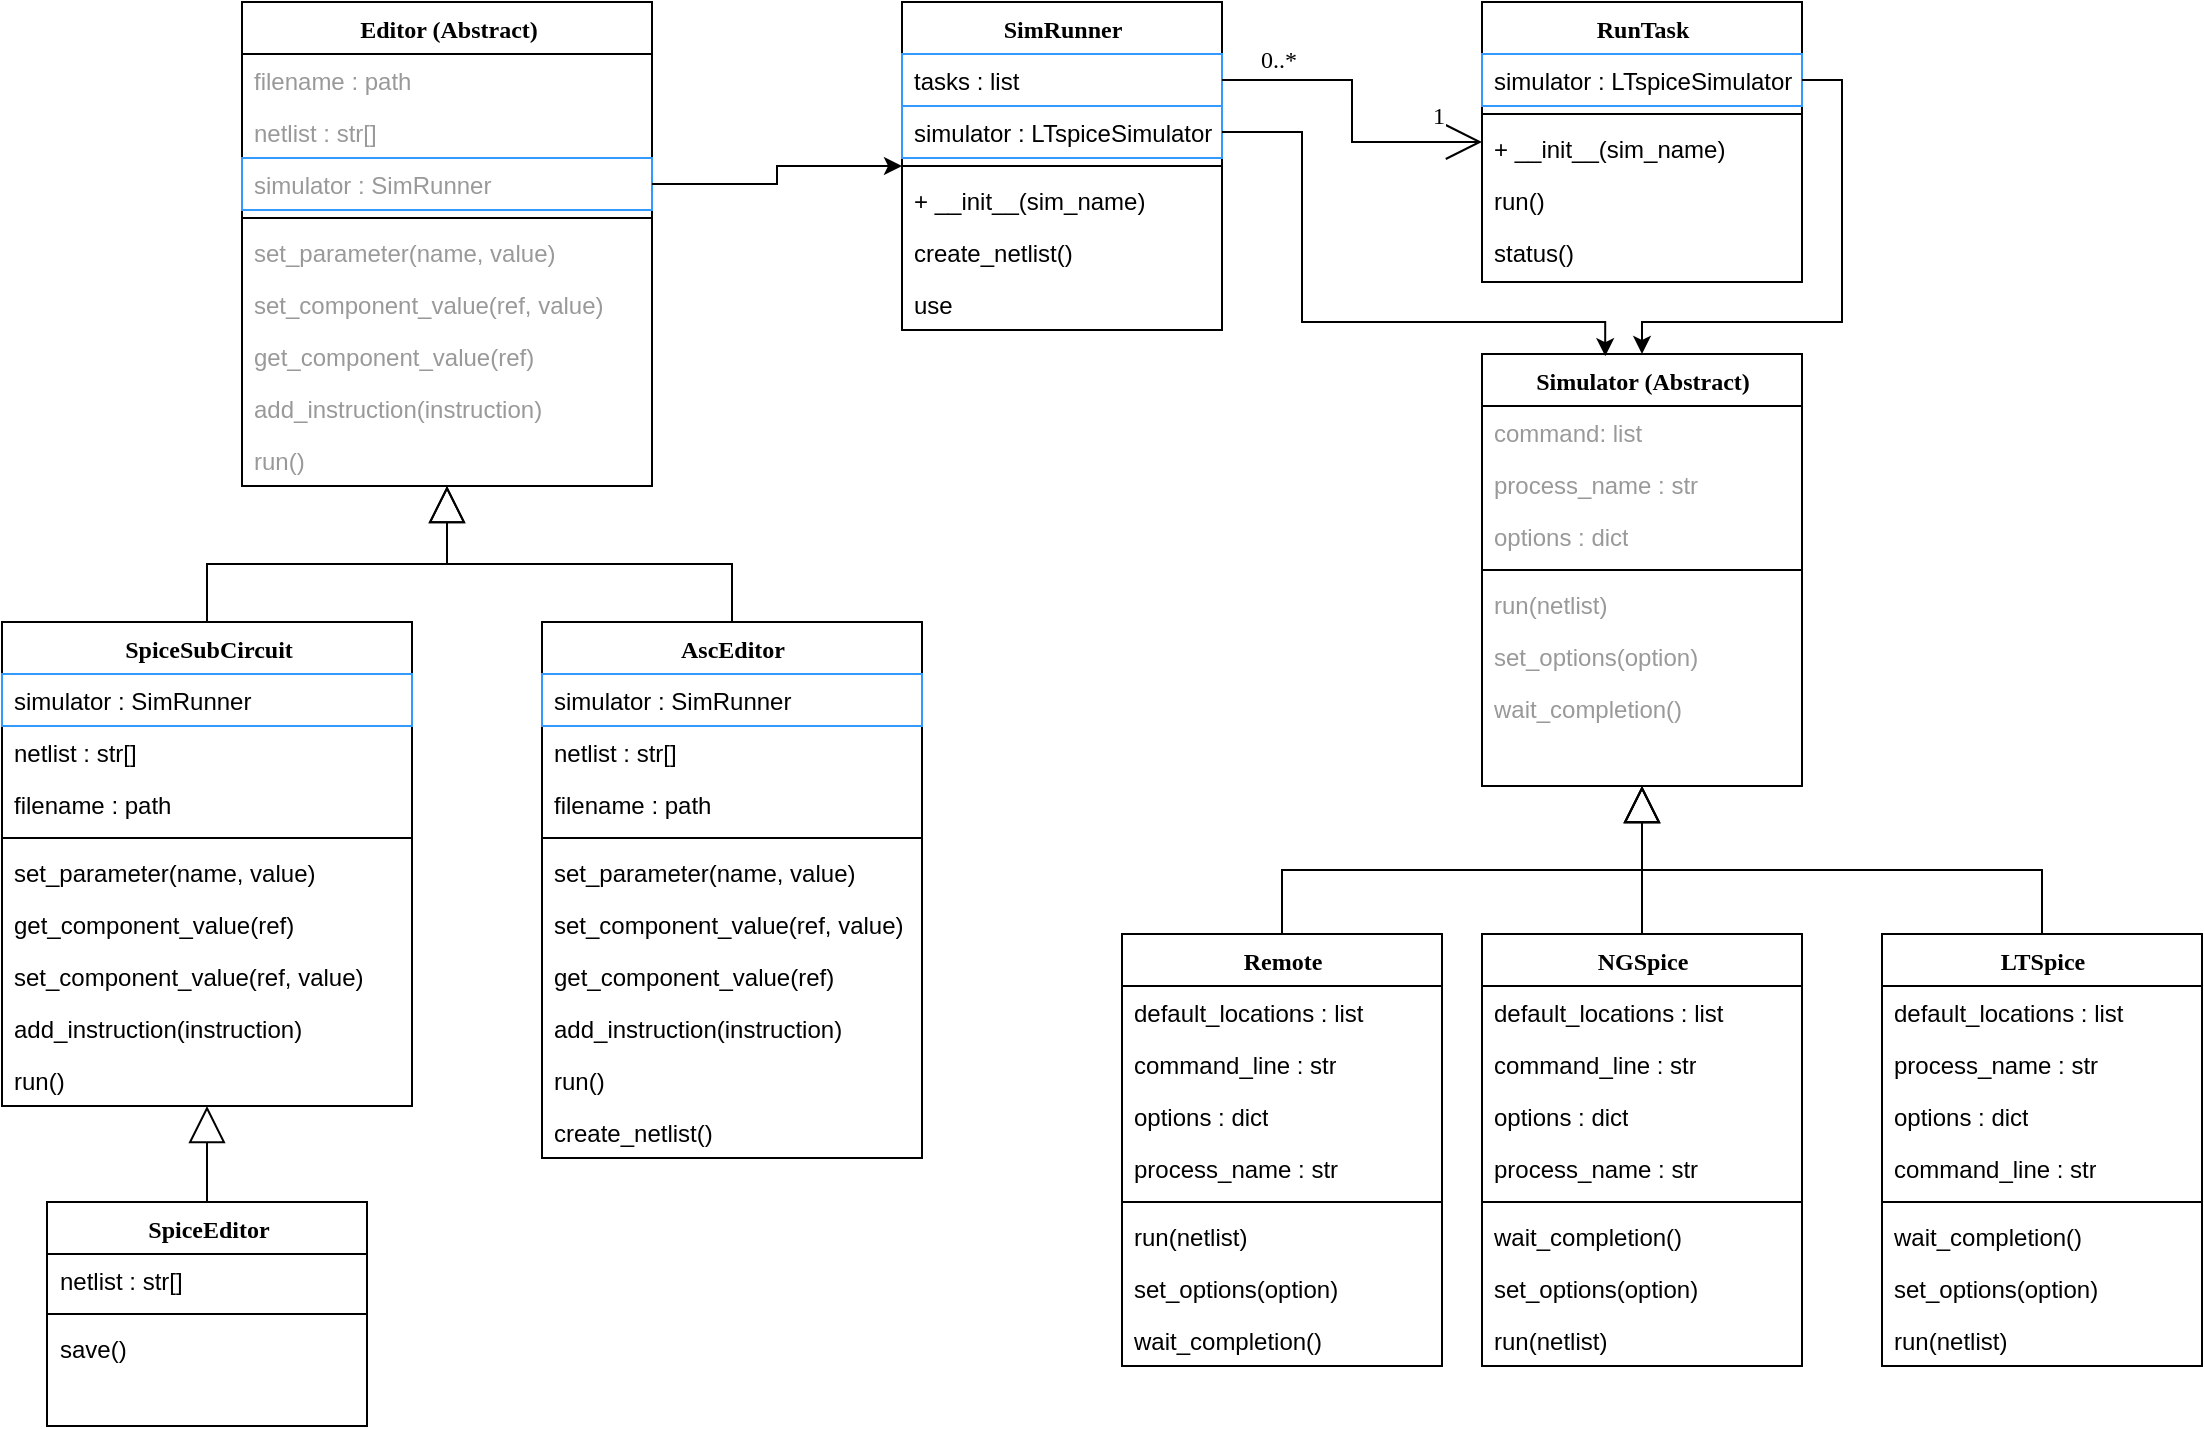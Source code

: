 <mxfile version="15.4.0" type="device" pages="4"><diagram name="Nuno 1 - Using ABC" id="6133507b-19e7-1e82-6fc7-422aa6c4b21f"><mxGraphModel dx="1090" dy="939" grid="1" gridSize="10" guides="1" tooltips="1" connect="1" arrows="1" fold="1" page="1" pageScale="1" pageWidth="1169" pageHeight="827" background="none" math="0" shadow="0"><root><mxCell id="0"/><mxCell id="1" parent="0"/><mxCell id="78961159f06e98e8-17" value="SpiceEditor" style="swimlane;html=1;fontStyle=1;align=center;verticalAlign=top;childLayout=stackLayout;horizontal=1;startSize=26;horizontalStack=0;resizeParent=1;resizeLast=0;collapsible=1;marginBottom=0;swimlaneFillColor=#ffffff;rounded=0;shadow=0;comic=0;labelBackgroundColor=none;strokeWidth=1;fillColor=none;fontFamily=Verdana;fontSize=12" parent="1" vertex="1"><mxGeometry x="62.5" y="620" width="160" height="112" as="geometry"/></mxCell><mxCell id="W_B4kySZht1s-1isWSsQ-16" value="netlist : str[]" style="text;html=1;strokeColor=none;fillColor=none;align=left;verticalAlign=top;spacingLeft=4;spacingRight=4;whiteSpace=wrap;overflow=hidden;rotatable=0;points=[[0,0.5],[1,0.5]];portConstraint=eastwest;fontColor=#000000;" parent="78961159f06e98e8-17" vertex="1"><mxGeometry y="26" width="160" height="26" as="geometry"/></mxCell><mxCell id="78961159f06e98e8-19" value="" style="line;html=1;strokeWidth=1;fillColor=none;align=left;verticalAlign=middle;spacingTop=-1;spacingLeft=3;spacingRight=3;rotatable=0;labelPosition=right;points=[];portConstraint=eastwest;" parent="78961159f06e98e8-17" vertex="1"><mxGeometry y="52" width="160" height="8" as="geometry"/></mxCell><mxCell id="78961159f06e98e8-27" value=" save()" style="text;html=1;strokeColor=none;fillColor=none;align=left;verticalAlign=top;spacingLeft=4;spacingRight=4;whiteSpace=wrap;overflow=hidden;rotatable=0;points=[[0,0.5],[1,0.5]];portConstraint=eastwest;" parent="78961159f06e98e8-17" vertex="1"><mxGeometry y="60" width="160" height="26" as="geometry"/></mxCell><mxCell id="78961159f06e98e8-43" value="SimRunner" style="swimlane;html=1;fontStyle=1;align=center;verticalAlign=top;childLayout=stackLayout;horizontal=1;startSize=26;horizontalStack=0;resizeParent=1;resizeLast=0;collapsible=1;marginBottom=0;swimlaneFillColor=#ffffff;rounded=0;shadow=0;comic=0;labelBackgroundColor=none;strokeWidth=1;fillColor=none;fontFamily=Verdana;fontSize=12" parent="1" vertex="1"><mxGeometry x="490" y="20" width="160" height="164" as="geometry"/></mxCell><mxCell id="W_B4kySZht1s-1isWSsQ-25" value="tasks : list" style="text;html=1;strokeColor=#3399FF;fillColor=none;align=left;verticalAlign=top;spacingLeft=4;spacingRight=4;whiteSpace=wrap;overflow=hidden;rotatable=0;points=[[0,0.5],[1,0.5]];portConstraint=eastwest;" parent="78961159f06e98e8-43" vertex="1"><mxGeometry y="26" width="160" height="26" as="geometry"/></mxCell><mxCell id="78961159f06e98e8-44" value="simulator : LTspiceSimulator" style="text;html=1;strokeColor=#3399FF;fillColor=none;align=left;verticalAlign=top;spacingLeft=4;spacingRight=4;whiteSpace=wrap;overflow=hidden;rotatable=0;points=[[0,0.5],[1,0.5]];portConstraint=eastwest;" parent="78961159f06e98e8-43" vertex="1"><mxGeometry y="52" width="160" height="26" as="geometry"/></mxCell><mxCell id="78961159f06e98e8-51" value="" style="line;html=1;strokeWidth=1;fillColor=none;align=left;verticalAlign=middle;spacingTop=-1;spacingLeft=3;spacingRight=3;rotatable=0;labelPosition=right;points=[];portConstraint=eastwest;" parent="78961159f06e98e8-43" vertex="1"><mxGeometry y="78" width="160" height="8" as="geometry"/></mxCell><mxCell id="b94bc138ca980ef-2" value="+ __init__(sim_name)" style="text;html=1;strokeColor=none;fillColor=none;align=left;verticalAlign=top;spacingLeft=4;spacingRight=4;whiteSpace=wrap;overflow=hidden;rotatable=0;points=[[0,0.5],[1,0.5]];portConstraint=eastwest;" parent="78961159f06e98e8-43" vertex="1"><mxGeometry y="86" width="160" height="26" as="geometry"/></mxCell><mxCell id="78961159f06e98e8-52" value="create_netlist()" style="text;html=1;strokeColor=none;fillColor=none;align=left;verticalAlign=top;spacingLeft=4;spacingRight=4;whiteSpace=wrap;overflow=hidden;rotatable=0;points=[[0,0.5],[1,0.5]];portConstraint=eastwest;" parent="78961159f06e98e8-43" vertex="1"><mxGeometry y="112" width="160" height="26" as="geometry"/></mxCell><mxCell id="ggohx7p4iD359GQw5mpT-54" value="use" style="text;html=1;strokeColor=none;fillColor=none;align=left;verticalAlign=top;spacingLeft=4;spacingRight=4;whiteSpace=wrap;overflow=hidden;rotatable=0;points=[[0,0.5],[1,0.5]];portConstraint=eastwest;" parent="78961159f06e98e8-43" vertex="1"><mxGeometry y="138" width="160" height="26" as="geometry"/></mxCell><mxCell id="78961159f06e98e8-69" value="Editor (Abstract)" style="swimlane;html=1;fontStyle=1;align=center;verticalAlign=top;childLayout=stackLayout;horizontal=1;startSize=26;horizontalStack=0;resizeParent=1;resizeLast=0;collapsible=1;marginBottom=0;swimlaneFillColor=#ffffff;rounded=0;shadow=0;comic=0;labelBackgroundColor=none;strokeWidth=1;fillColor=none;fontFamily=Verdana;fontSize=12" parent="1" vertex="1"><mxGeometry x="160" y="20" width="205" height="242" as="geometry"/></mxCell><mxCell id="ggohx7p4iD359GQw5mpT-33" value=" filename : path" style="text;html=1;strokeColor=none;fillColor=none;align=left;verticalAlign=top;spacingLeft=4;spacingRight=4;whiteSpace=wrap;overflow=hidden;rotatable=0;points=[[0,0.5],[1,0.5]];portConstraint=eastwest;fontColor=#999999;" parent="78961159f06e98e8-69" vertex="1"><mxGeometry y="26" width="205" height="26" as="geometry"/></mxCell><mxCell id="ggohx7p4iD359GQw5mpT-29" value="netlist : str[]" style="text;html=1;strokeColor=none;fillColor=none;align=left;verticalAlign=top;spacingLeft=4;spacingRight=4;whiteSpace=wrap;overflow=hidden;rotatable=0;points=[[0,0.5],[1,0.5]];portConstraint=eastwest;fontColor=#999999;" parent="78961159f06e98e8-69" vertex="1"><mxGeometry y="52" width="205" height="26" as="geometry"/></mxCell><mxCell id="ggohx7p4iD359GQw5mpT-27" value=" simulator : SimRunner" style="text;html=1;strokeColor=#3399FF;fillColor=none;align=left;verticalAlign=top;spacingLeft=4;spacingRight=4;whiteSpace=wrap;overflow=hidden;rotatable=0;points=[[0,0.5],[1,0.5]];portConstraint=eastwest;fontColor=#999999;" parent="78961159f06e98e8-69" vertex="1"><mxGeometry y="78" width="205" height="26" as="geometry"/></mxCell><mxCell id="78961159f06e98e8-77" value="" style="line;html=1;strokeWidth=1;fillColor=none;align=left;verticalAlign=middle;spacingTop=-1;spacingLeft=3;spacingRight=3;rotatable=0;labelPosition=right;points=[];portConstraint=eastwest;" parent="78961159f06e98e8-69" vertex="1"><mxGeometry y="104" width="205" height="8" as="geometry"/></mxCell><mxCell id="ggohx7p4iD359GQw5mpT-1" value=" set_parameter(name, value)" style="text;html=1;strokeColor=none;fillColor=none;align=left;verticalAlign=top;spacingLeft=4;spacingRight=4;whiteSpace=wrap;overflow=hidden;rotatable=0;points=[[0,0.5],[1,0.5]];portConstraint=eastwest;fontColor=#999999;" parent="78961159f06e98e8-69" vertex="1"><mxGeometry y="112" width="205" height="26" as="geometry"/></mxCell><mxCell id="ggohx7p4iD359GQw5mpT-2" value=" set_component_value(ref, value)" style="text;html=1;strokeColor=none;fillColor=none;align=left;verticalAlign=top;spacingLeft=4;spacingRight=4;whiteSpace=wrap;overflow=hidden;rotatable=0;points=[[0,0.5],[1,0.5]];portConstraint=eastwest;fontColor=#999999;" parent="78961159f06e98e8-69" vertex="1"><mxGeometry y="138" width="205" height="26" as="geometry"/></mxCell><mxCell id="ggohx7p4iD359GQw5mpT-5" value=" get_component_value(ref)" style="text;html=1;strokeColor=none;fillColor=none;align=left;verticalAlign=top;spacingLeft=4;spacingRight=4;whiteSpace=wrap;overflow=hidden;rotatable=0;points=[[0,0.5],[1,0.5]];portConstraint=eastwest;fontColor=#999999;" parent="78961159f06e98e8-69" vertex="1"><mxGeometry y="164" width="205" height="26" as="geometry"/></mxCell><mxCell id="ggohx7p4iD359GQw5mpT-4" value=" add_instruction(instruction)" style="text;html=1;strokeColor=none;fillColor=none;align=left;verticalAlign=top;spacingLeft=4;spacingRight=4;whiteSpace=wrap;overflow=hidden;rotatable=0;points=[[0,0.5],[1,0.5]];portConstraint=eastwest;fontColor=#999999;" parent="78961159f06e98e8-69" vertex="1"><mxGeometry y="190" width="205" height="26" as="geometry"/></mxCell><mxCell id="ggohx7p4iD359GQw5mpT-3" value=" run()" style="text;html=1;strokeColor=none;fillColor=none;align=left;verticalAlign=top;spacingLeft=4;spacingRight=4;whiteSpace=wrap;overflow=hidden;rotatable=0;points=[[0,0.5],[1,0.5]];portConstraint=eastwest;fontColor=#999999;" parent="78961159f06e98e8-69" vertex="1"><mxGeometry y="216" width="205" height="26" as="geometry"/></mxCell><mxCell id="78961159f06e98e8-95" value="LTSpice" style="swimlane;html=1;fontStyle=1;align=center;verticalAlign=top;childLayout=stackLayout;horizontal=1;startSize=26;horizontalStack=0;resizeParent=1;resizeLast=0;collapsible=1;marginBottom=0;swimlaneFillColor=#ffffff;rounded=0;shadow=0;comic=0;labelBackgroundColor=none;strokeWidth=1;fillColor=none;fontFamily=Verdana;fontSize=12" parent="1" vertex="1"><mxGeometry x="980" y="486" width="160" height="216" as="geometry"/></mxCell><mxCell id="78961159f06e98e8-96" value=" default_locations : list" style="text;html=1;strokeColor=none;fillColor=none;align=left;verticalAlign=top;spacingLeft=4;spacingRight=4;whiteSpace=wrap;overflow=hidden;rotatable=0;points=[[0,0.5],[1,0.5]];portConstraint=eastwest;" parent="78961159f06e98e8-95" vertex="1"><mxGeometry y="26" width="160" height="26" as="geometry"/></mxCell><mxCell id="W_B4kySZht1s-1isWSsQ-15" value="process_name : str" style="text;html=1;strokeColor=none;fillColor=none;align=left;verticalAlign=top;spacingLeft=4;spacingRight=4;whiteSpace=wrap;overflow=hidden;rotatable=0;points=[[0,0.5],[1,0.5]];portConstraint=eastwest;fontColor=#000000;" parent="78961159f06e98e8-95" vertex="1"><mxGeometry y="52" width="160" height="26" as="geometry"/></mxCell><mxCell id="W_B4kySZht1s-1isWSsQ-14" value="options : dict" style="text;html=1;strokeColor=none;fillColor=none;align=left;verticalAlign=top;spacingLeft=4;spacingRight=4;whiteSpace=wrap;overflow=hidden;rotatable=0;points=[[0,0.5],[1,0.5]];portConstraint=eastwest;fontColor=#000000;" parent="78961159f06e98e8-95" vertex="1"><mxGeometry y="78" width="160" height="26" as="geometry"/></mxCell><mxCell id="78961159f06e98e8-102" value=" command_line : str" style="text;html=1;strokeColor=none;fillColor=none;align=left;verticalAlign=top;spacingLeft=4;spacingRight=4;whiteSpace=wrap;overflow=hidden;rotatable=0;points=[[0,0.5],[1,0.5]];portConstraint=eastwest;" parent="78961159f06e98e8-95" vertex="1"><mxGeometry y="104" width="160" height="26" as="geometry"/></mxCell><mxCell id="78961159f06e98e8-103" value="" style="line;html=1;strokeWidth=1;fillColor=none;align=left;verticalAlign=middle;spacingTop=-1;spacingLeft=3;spacingRight=3;rotatable=0;labelPosition=right;points=[];portConstraint=eastwest;" parent="78961159f06e98e8-95" vertex="1"><mxGeometry y="130" width="160" height="8" as="geometry"/></mxCell><mxCell id="W_B4kySZht1s-1isWSsQ-11" value="wait_completion()" style="text;html=1;strokeColor=none;fillColor=none;align=left;verticalAlign=top;spacingLeft=4;spacingRight=4;whiteSpace=wrap;overflow=hidden;rotatable=0;points=[[0,0.5],[1,0.5]];portConstraint=eastwest;fontColor=#000000;" parent="78961159f06e98e8-95" vertex="1"><mxGeometry y="138" width="160" height="26" as="geometry"/></mxCell><mxCell id="W_B4kySZht1s-1isWSsQ-12" value="set_options(option)" style="text;html=1;strokeColor=none;fillColor=none;align=left;verticalAlign=top;spacingLeft=4;spacingRight=4;whiteSpace=wrap;overflow=hidden;rotatable=0;points=[[0,0.5],[1,0.5]];portConstraint=eastwest;fontColor=#000000;" parent="78961159f06e98e8-95" vertex="1"><mxGeometry y="164" width="160" height="26" as="geometry"/></mxCell><mxCell id="W_B4kySZht1s-1isWSsQ-13" value="run(netlist)" style="text;html=1;strokeColor=none;fillColor=none;align=left;verticalAlign=top;spacingLeft=4;spacingRight=4;whiteSpace=wrap;overflow=hidden;rotatable=0;points=[[0,0.5],[1,0.5]];portConstraint=eastwest;fontColor=#000000;" parent="78961159f06e98e8-95" vertex="1"><mxGeometry y="190" width="160" height="26" as="geometry"/></mxCell><mxCell id="b94bc138ca980ef-11" style="edgeStyle=orthogonalEdgeStyle;rounded=0;html=1;labelBackgroundColor=none;startArrow=none;startFill=0;startSize=8;endArrow=block;endFill=0;endSize=16;fontFamily=Verdana;fontSize=12;exitX=0.5;exitY=0;exitDx=0;exitDy=0;" parent="1" source="78961159f06e98e8-17" target="78961159f06e98e8-108" edge="1"><mxGeometry relative="1" as="geometry"><mxPoint x="320" y="210" as="targetPoint"/></mxGeometry></mxCell><mxCell id="ggohx7p4iD359GQw5mpT-20" style="edgeStyle=orthogonalEdgeStyle;rounded=0;orthogonalLoop=1;jettySize=auto;html=1;exitX=0.5;exitY=0;exitDx=0;exitDy=0;labelBackgroundColor=none;endArrow=block;fontSize=12;fontFamily=Verdana;startArrow=none;startFill=0;startSize=8;endFill=0;endSize=16;" parent="1" source="78961159f06e98e8-108" target="78961159f06e98e8-69" edge="1"><mxGeometry relative="1" as="geometry"/></mxCell><mxCell id="78961159f06e98e8-108" value="SpiceSubCircuit" style="swimlane;html=1;fontStyle=1;align=center;verticalAlign=top;childLayout=stackLayout;horizontal=1;startSize=26;horizontalStack=0;resizeParent=1;resizeLast=0;collapsible=1;marginBottom=0;swimlaneFillColor=#ffffff;rounded=0;shadow=0;comic=0;labelBackgroundColor=none;strokeWidth=1;fillColor=none;fontFamily=Verdana;fontSize=12" parent="1" vertex="1"><mxGeometry x="40" y="330" width="205" height="242" as="geometry"/></mxCell><mxCell id="ggohx7p4iD359GQw5mpT-34" value=" simulator : SimRunner" style="text;html=1;strokeColor=#3399FF;fillColor=none;align=left;verticalAlign=top;spacingLeft=4;spacingRight=4;whiteSpace=wrap;overflow=hidden;rotatable=0;points=[[0,0.5],[1,0.5]];portConstraint=eastwest;" parent="78961159f06e98e8-108" vertex="1"><mxGeometry y="26" width="205" height="26" as="geometry"/></mxCell><mxCell id="ggohx7p4iD359GQw5mpT-35" value="netlist : str[]" style="text;html=1;strokeColor=none;fillColor=none;align=left;verticalAlign=top;spacingLeft=4;spacingRight=4;whiteSpace=wrap;overflow=hidden;rotatable=0;points=[[0,0.5],[1,0.5]];portConstraint=eastwest;" parent="78961159f06e98e8-108" vertex="1"><mxGeometry y="52" width="205" height="26" as="geometry"/></mxCell><mxCell id="78961159f06e98e8-70" value=" filename : path" style="text;html=1;strokeColor=none;fillColor=none;align=left;verticalAlign=top;spacingLeft=4;spacingRight=4;whiteSpace=wrap;overflow=hidden;rotatable=0;points=[[0,0.5],[1,0.5]];portConstraint=eastwest;" parent="78961159f06e98e8-108" vertex="1"><mxGeometry y="78" width="205" height="26" as="geometry"/></mxCell><mxCell id="78961159f06e98e8-116" value="" style="line;html=1;strokeWidth=1;fillColor=none;align=left;verticalAlign=middle;spacingTop=-1;spacingLeft=3;spacingRight=3;rotatable=0;labelPosition=right;points=[];portConstraint=eastwest;" parent="78961159f06e98e8-108" vertex="1"><mxGeometry y="104" width="205" height="8" as="geometry"/></mxCell><mxCell id="ggohx7p4iD359GQw5mpT-10" value=" set_parameter(name, value)" style="text;html=1;strokeColor=none;fillColor=none;align=left;verticalAlign=top;spacingLeft=4;spacingRight=4;whiteSpace=wrap;overflow=hidden;rotatable=0;points=[[0,0.5],[1,0.5]];portConstraint=eastwest;" parent="78961159f06e98e8-108" vertex="1"><mxGeometry y="112" width="205" height="26" as="geometry"/></mxCell><mxCell id="ggohx7p4iD359GQw5mpT-12" value=" get_component_value(ref)" style="text;html=1;strokeColor=none;fillColor=none;align=left;verticalAlign=top;spacingLeft=4;spacingRight=4;whiteSpace=wrap;overflow=hidden;rotatable=0;points=[[0,0.5],[1,0.5]];portConstraint=eastwest;" parent="78961159f06e98e8-108" vertex="1"><mxGeometry y="138" width="205" height="26" as="geometry"/></mxCell><mxCell id="ggohx7p4iD359GQw5mpT-11" value=" set_component_value(ref, value)" style="text;html=1;strokeColor=none;fillColor=none;align=left;verticalAlign=top;spacingLeft=4;spacingRight=4;whiteSpace=wrap;overflow=hidden;rotatable=0;points=[[0,0.5],[1,0.5]];portConstraint=eastwest;" parent="78961159f06e98e8-108" vertex="1"><mxGeometry y="164" width="205" height="26" as="geometry"/></mxCell><mxCell id="ggohx7p4iD359GQw5mpT-13" value=" add_instruction(instruction)" style="text;html=1;strokeColor=none;fillColor=none;align=left;verticalAlign=top;spacingLeft=4;spacingRight=4;whiteSpace=wrap;overflow=hidden;rotatable=0;points=[[0,0.5],[1,0.5]];portConstraint=eastwest;" parent="78961159f06e98e8-108" vertex="1"><mxGeometry y="190" width="205" height="26" as="geometry"/></mxCell><mxCell id="ggohx7p4iD359GQw5mpT-32" value=" run()" style="text;html=1;strokeColor=none;fillColor=none;align=left;verticalAlign=top;spacingLeft=4;spacingRight=4;whiteSpace=wrap;overflow=hidden;rotatable=0;points=[[0,0.5],[1,0.5]];portConstraint=eastwest;" parent="78961159f06e98e8-108" vertex="1"><mxGeometry y="216" width="205" height="26" as="geometry"/></mxCell><mxCell id="ggohx7p4iD359GQw5mpT-19" style="edgeStyle=orthogonalEdgeStyle;rounded=0;orthogonalLoop=1;jettySize=auto;html=1;exitX=0.5;exitY=0;exitDx=0;exitDy=0;labelBackgroundColor=none;endArrow=block;fontSize=12;fontFamily=Verdana;startArrow=none;startFill=0;startSize=8;endFill=0;endSize=16;" parent="1" source="ggohx7p4iD359GQw5mpT-14" target="78961159f06e98e8-69" edge="1"><mxGeometry relative="1" as="geometry"/></mxCell><mxCell id="ggohx7p4iD359GQw5mpT-14" value="AscEditor" style="swimlane;html=1;fontStyle=1;align=center;verticalAlign=top;childLayout=stackLayout;horizontal=1;startSize=26;horizontalStack=0;resizeParent=1;resizeLast=0;collapsible=1;marginBottom=0;swimlaneFillColor=#ffffff;rounded=0;shadow=0;comic=0;labelBackgroundColor=none;strokeWidth=1;fillColor=none;fontFamily=Verdana;fontSize=12" parent="1" vertex="1"><mxGeometry x="310" y="330" width="190" height="268" as="geometry"/></mxCell><mxCell id="ggohx7p4iD359GQw5mpT-36" value=" simulator : SimRunner" style="text;html=1;strokeColor=#3399FF;fillColor=none;align=left;verticalAlign=top;spacingLeft=4;spacingRight=4;whiteSpace=wrap;overflow=hidden;rotatable=0;points=[[0,0.5],[1,0.5]];portConstraint=eastwest;" parent="ggohx7p4iD359GQw5mpT-14" vertex="1"><mxGeometry y="26" width="190" height="26" as="geometry"/></mxCell><mxCell id="ggohx7p4iD359GQw5mpT-37" value="netlist : str[]" style="text;html=1;strokeColor=none;fillColor=none;align=left;verticalAlign=top;spacingLeft=4;spacingRight=4;whiteSpace=wrap;overflow=hidden;rotatable=0;points=[[0,0.5],[1,0.5]];portConstraint=eastwest;" parent="ggohx7p4iD359GQw5mpT-14" vertex="1"><mxGeometry y="52" width="190" height="26" as="geometry"/></mxCell><mxCell id="ggohx7p4iD359GQw5mpT-38" value=" filename : path" style="text;html=1;strokeColor=none;fillColor=none;align=left;verticalAlign=top;spacingLeft=4;spacingRight=4;whiteSpace=wrap;overflow=hidden;rotatable=0;points=[[0,0.5],[1,0.5]];portConstraint=eastwest;" parent="ggohx7p4iD359GQw5mpT-14" vertex="1"><mxGeometry y="78" width="190" height="26" as="geometry"/></mxCell><mxCell id="ggohx7p4iD359GQw5mpT-17" value="" style="line;html=1;strokeWidth=1;fillColor=none;align=left;verticalAlign=middle;spacingTop=-1;spacingLeft=3;spacingRight=3;rotatable=0;labelPosition=right;points=[];portConstraint=eastwest;" parent="ggohx7p4iD359GQw5mpT-14" vertex="1"><mxGeometry y="104" width="190" height="8" as="geometry"/></mxCell><mxCell id="ggohx7p4iD359GQw5mpT-39" value=" set_parameter(name, value)" style="text;html=1;strokeColor=none;fillColor=none;align=left;verticalAlign=top;spacingLeft=4;spacingRight=4;whiteSpace=wrap;overflow=hidden;rotatable=0;points=[[0,0.5],[1,0.5]];portConstraint=eastwest;" parent="ggohx7p4iD359GQw5mpT-14" vertex="1"><mxGeometry y="112" width="190" height="26" as="geometry"/></mxCell><mxCell id="ggohx7p4iD359GQw5mpT-41" value=" set_component_value(ref, value)" style="text;html=1;strokeColor=none;fillColor=none;align=left;verticalAlign=top;spacingLeft=4;spacingRight=4;whiteSpace=wrap;overflow=hidden;rotatable=0;points=[[0,0.5],[1,0.5]];portConstraint=eastwest;" parent="ggohx7p4iD359GQw5mpT-14" vertex="1"><mxGeometry y="138" width="190" height="26" as="geometry"/></mxCell><mxCell id="ggohx7p4iD359GQw5mpT-40" value=" get_component_value(ref)" style="text;html=1;strokeColor=none;fillColor=none;align=left;verticalAlign=top;spacingLeft=4;spacingRight=4;whiteSpace=wrap;overflow=hidden;rotatable=0;points=[[0,0.5],[1,0.5]];portConstraint=eastwest;" parent="ggohx7p4iD359GQw5mpT-14" vertex="1"><mxGeometry y="164" width="190" height="26" as="geometry"/></mxCell><mxCell id="ggohx7p4iD359GQw5mpT-42" value=" add_instruction(instruction)" style="text;html=1;strokeColor=none;fillColor=none;align=left;verticalAlign=top;spacingLeft=4;spacingRight=4;whiteSpace=wrap;overflow=hidden;rotatable=0;points=[[0,0.5],[1,0.5]];portConstraint=eastwest;" parent="ggohx7p4iD359GQw5mpT-14" vertex="1"><mxGeometry y="190" width="190" height="26" as="geometry"/></mxCell><mxCell id="ggohx7p4iD359GQw5mpT-43" value=" run()" style="text;html=1;strokeColor=none;fillColor=none;align=left;verticalAlign=top;spacingLeft=4;spacingRight=4;whiteSpace=wrap;overflow=hidden;rotatable=0;points=[[0,0.5],[1,0.5]];portConstraint=eastwest;" parent="ggohx7p4iD359GQw5mpT-14" vertex="1"><mxGeometry y="216" width="190" height="26" as="geometry"/></mxCell><mxCell id="W_B4kySZht1s-1isWSsQ-17" value="create_netlist()" style="text;html=1;strokeColor=none;fillColor=none;align=left;verticalAlign=top;spacingLeft=4;spacingRight=4;whiteSpace=wrap;overflow=hidden;rotatable=0;points=[[0,0.5],[1,0.5]];portConstraint=eastwest;" parent="ggohx7p4iD359GQw5mpT-14" vertex="1"><mxGeometry y="242" width="190" height="26" as="geometry"/></mxCell><mxCell id="ggohx7p4iD359GQw5mpT-21" value="Simulator (Abstract)" style="swimlane;html=1;fontStyle=1;align=center;verticalAlign=top;childLayout=stackLayout;horizontal=1;startSize=26;horizontalStack=0;resizeParent=1;resizeLast=0;collapsible=1;marginBottom=0;swimlaneFillColor=#ffffff;rounded=0;shadow=0;comic=0;labelBackgroundColor=none;strokeWidth=1;fillColor=none;fontFamily=Verdana;fontSize=12" parent="1" vertex="1"><mxGeometry x="780" y="196" width="160" height="216" as="geometry"/></mxCell><mxCell id="ggohx7p4iD359GQw5mpT-23" value="command: list" style="text;html=1;strokeColor=none;fillColor=none;align=left;verticalAlign=top;spacingLeft=4;spacingRight=4;whiteSpace=wrap;overflow=hidden;rotatable=0;points=[[0,0.5],[1,0.5]];portConstraint=eastwest;fontColor=#999999;" parent="ggohx7p4iD359GQw5mpT-21" vertex="1"><mxGeometry y="26" width="160" height="26" as="geometry"/></mxCell><mxCell id="ggohx7p4iD359GQw5mpT-50" value="process_name : str" style="text;html=1;strokeColor=none;fillColor=none;align=left;verticalAlign=top;spacingLeft=4;spacingRight=4;whiteSpace=wrap;overflow=hidden;rotatable=0;points=[[0,0.5],[1,0.5]];portConstraint=eastwest;fontColor=#999999;" parent="ggohx7p4iD359GQw5mpT-21" vertex="1"><mxGeometry y="52" width="160" height="26" as="geometry"/></mxCell><mxCell id="ggohx7p4iD359GQw5mpT-51" value="options : dict" style="text;html=1;strokeColor=none;fillColor=none;align=left;verticalAlign=top;spacingLeft=4;spacingRight=4;whiteSpace=wrap;overflow=hidden;rotatable=0;points=[[0,0.5],[1,0.5]];portConstraint=eastwest;fontColor=#999999;" parent="ggohx7p4iD359GQw5mpT-21" vertex="1"><mxGeometry y="78" width="160" height="26" as="geometry"/></mxCell><mxCell id="ggohx7p4iD359GQw5mpT-24" value="" style="line;html=1;strokeWidth=1;fillColor=none;align=left;verticalAlign=middle;spacingTop=-1;spacingLeft=3;spacingRight=3;rotatable=0;labelPosition=right;points=[];portConstraint=eastwest;" parent="ggohx7p4iD359GQw5mpT-21" vertex="1"><mxGeometry y="104" width="160" height="8" as="geometry"/></mxCell><mxCell id="ggohx7p4iD359GQw5mpT-25" value="run(netlist)" style="text;html=1;strokeColor=none;fillColor=none;align=left;verticalAlign=top;spacingLeft=4;spacingRight=4;whiteSpace=wrap;overflow=hidden;rotatable=0;points=[[0,0.5],[1,0.5]];portConstraint=eastwest;fontColor=#999999;" parent="ggohx7p4iD359GQw5mpT-21" vertex="1"><mxGeometry y="112" width="160" height="26" as="geometry"/></mxCell><mxCell id="ggohx7p4iD359GQw5mpT-55" value="set_options(option)" style="text;html=1;strokeColor=none;fillColor=none;align=left;verticalAlign=top;spacingLeft=4;spacingRight=4;whiteSpace=wrap;overflow=hidden;rotatable=0;points=[[0,0.5],[1,0.5]];portConstraint=eastwest;fontColor=#999999;" parent="ggohx7p4iD359GQw5mpT-21" vertex="1"><mxGeometry y="138" width="160" height="26" as="geometry"/></mxCell><mxCell id="ggohx7p4iD359GQw5mpT-26" value="wait_completion()" style="text;html=1;strokeColor=none;fillColor=none;align=left;verticalAlign=top;spacingLeft=4;spacingRight=4;whiteSpace=wrap;overflow=hidden;rotatable=0;points=[[0,0.5],[1,0.5]];portConstraint=eastwest;fontColor=#999999;" parent="ggohx7p4iD359GQw5mpT-21" vertex="1"><mxGeometry y="164" width="160" height="26" as="geometry"/></mxCell><mxCell id="ggohx7p4iD359GQw5mpT-28" style="edgeStyle=orthogonalEdgeStyle;rounded=0;orthogonalLoop=1;jettySize=auto;html=1;endArrow=classic;endFill=1;" parent="1" source="ggohx7p4iD359GQw5mpT-27" target="78961159f06e98e8-43" edge="1"><mxGeometry relative="1" as="geometry"/></mxCell><mxCell id="ggohx7p4iD359GQw5mpT-44" value="NGSpice" style="swimlane;html=1;fontStyle=1;align=center;verticalAlign=top;childLayout=stackLayout;horizontal=1;startSize=26;horizontalStack=0;resizeParent=1;resizeLast=0;collapsible=1;marginBottom=0;swimlaneFillColor=#ffffff;rounded=0;shadow=0;comic=0;labelBackgroundColor=none;strokeWidth=1;fillColor=none;fontFamily=Verdana;fontSize=12" parent="1" vertex="1"><mxGeometry x="780" y="486" width="160" height="216" as="geometry"/></mxCell><mxCell id="ggohx7p4iD359GQw5mpT-45" value=" default_locations : list" style="text;html=1;strokeColor=none;fillColor=none;align=left;verticalAlign=top;spacingLeft=4;spacingRight=4;whiteSpace=wrap;overflow=hidden;rotatable=0;points=[[0,0.5],[1,0.5]];portConstraint=eastwest;" parent="ggohx7p4iD359GQw5mpT-44" vertex="1"><mxGeometry y="26" width="160" height="26" as="geometry"/></mxCell><mxCell id="ggohx7p4iD359GQw5mpT-46" value=" command_line : str" style="text;html=1;strokeColor=none;fillColor=none;align=left;verticalAlign=top;spacingLeft=4;spacingRight=4;whiteSpace=wrap;overflow=hidden;rotatable=0;points=[[0,0.5],[1,0.5]];portConstraint=eastwest;" parent="ggohx7p4iD359GQw5mpT-44" vertex="1"><mxGeometry y="52" width="160" height="26" as="geometry"/></mxCell><mxCell id="W_B4kySZht1s-1isWSsQ-3" value="options : dict" style="text;html=1;strokeColor=none;fillColor=none;align=left;verticalAlign=top;spacingLeft=4;spacingRight=4;whiteSpace=wrap;overflow=hidden;rotatable=0;points=[[0,0.5],[1,0.5]];portConstraint=eastwest;fontColor=#000000;" parent="ggohx7p4iD359GQw5mpT-44" vertex="1"><mxGeometry y="78" width="160" height="26" as="geometry"/></mxCell><mxCell id="W_B4kySZht1s-1isWSsQ-4" value="process_name : str" style="text;html=1;strokeColor=none;fillColor=none;align=left;verticalAlign=top;spacingLeft=4;spacingRight=4;whiteSpace=wrap;overflow=hidden;rotatable=0;points=[[0,0.5],[1,0.5]];portConstraint=eastwest;fontColor=#000000;" parent="ggohx7p4iD359GQw5mpT-44" vertex="1"><mxGeometry y="104" width="160" height="26" as="geometry"/></mxCell><mxCell id="ggohx7p4iD359GQw5mpT-47" value="" style="line;html=1;strokeWidth=1;fillColor=none;align=left;verticalAlign=middle;spacingTop=-1;spacingLeft=3;spacingRight=3;rotatable=0;labelPosition=right;points=[];portConstraint=eastwest;" parent="ggohx7p4iD359GQw5mpT-44" vertex="1"><mxGeometry y="130" width="160" height="8" as="geometry"/></mxCell><mxCell id="W_B4kySZht1s-1isWSsQ-10" value="wait_completion()" style="text;html=1;strokeColor=none;fillColor=none;align=left;verticalAlign=top;spacingLeft=4;spacingRight=4;whiteSpace=wrap;overflow=hidden;rotatable=0;points=[[0,0.5],[1,0.5]];portConstraint=eastwest;fontColor=#000000;" parent="ggohx7p4iD359GQw5mpT-44" vertex="1"><mxGeometry y="138" width="160" height="26" as="geometry"/></mxCell><mxCell id="W_B4kySZht1s-1isWSsQ-9" value="set_options(option)" style="text;html=1;strokeColor=none;fillColor=none;align=left;verticalAlign=top;spacingLeft=4;spacingRight=4;whiteSpace=wrap;overflow=hidden;rotatable=0;points=[[0,0.5],[1,0.5]];portConstraint=eastwest;fontColor=#000000;" parent="ggohx7p4iD359GQw5mpT-44" vertex="1"><mxGeometry y="164" width="160" height="26" as="geometry"/></mxCell><mxCell id="W_B4kySZht1s-1isWSsQ-8" value="run(netlist)" style="text;html=1;strokeColor=none;fillColor=none;align=left;verticalAlign=top;spacingLeft=4;spacingRight=4;whiteSpace=wrap;overflow=hidden;rotatable=0;points=[[0,0.5],[1,0.5]];portConstraint=eastwest;fontColor=#000000;" parent="ggohx7p4iD359GQw5mpT-44" vertex="1"><mxGeometry y="190" width="160" height="26" as="geometry"/></mxCell><mxCell id="ggohx7p4iD359GQw5mpT-52" style="edgeStyle=orthogonalEdgeStyle;rounded=0;orthogonalLoop=1;jettySize=auto;html=1;labelBackgroundColor=none;endArrow=block;fontSize=12;fontFamily=Verdana;startArrow=none;startFill=0;startSize=8;endFill=0;endSize=16;" parent="1" source="ggohx7p4iD359GQw5mpT-44" target="ggohx7p4iD359GQw5mpT-21" edge="1"><mxGeometry relative="1" as="geometry"><mxPoint x="415" y="340" as="sourcePoint"/><mxPoint x="272.5" y="272" as="targetPoint"/></mxGeometry></mxCell><mxCell id="ggohx7p4iD359GQw5mpT-53" style="edgeStyle=orthogonalEdgeStyle;rounded=0;orthogonalLoop=1;jettySize=auto;html=1;labelBackgroundColor=none;endArrow=block;fontSize=12;fontFamily=Verdana;startArrow=none;startFill=0;startSize=8;endFill=0;endSize=16;exitX=0.5;exitY=0;exitDx=0;exitDy=0;" parent="1" source="78961159f06e98e8-95" target="ggohx7p4iD359GQw5mpT-21" edge="1"><mxGeometry relative="1" as="geometry"><mxPoint x="425" y="436" as="sourcePoint"/><mxPoint x="282.5" y="368" as="targetPoint"/></mxGeometry></mxCell><mxCell id="ggohx7p4iD359GQw5mpT-56" value="Remote" style="swimlane;html=1;fontStyle=1;align=center;verticalAlign=top;childLayout=stackLayout;horizontal=1;startSize=26;horizontalStack=0;resizeParent=1;resizeLast=0;collapsible=1;marginBottom=0;swimlaneFillColor=#ffffff;rounded=0;shadow=0;comic=0;labelBackgroundColor=none;strokeWidth=1;fillColor=none;fontFamily=Verdana;fontSize=12" parent="1" vertex="1"><mxGeometry x="600" y="486" width="160" height="216" as="geometry"/></mxCell><mxCell id="ggohx7p4iD359GQw5mpT-57" value=" default_locations : list" style="text;html=1;strokeColor=none;fillColor=none;align=left;verticalAlign=top;spacingLeft=4;spacingRight=4;whiteSpace=wrap;overflow=hidden;rotatable=0;points=[[0,0.5],[1,0.5]];portConstraint=eastwest;" parent="ggohx7p4iD359GQw5mpT-56" vertex="1"><mxGeometry y="26" width="160" height="26" as="geometry"/></mxCell><mxCell id="ggohx7p4iD359GQw5mpT-58" value=" command_line : str" style="text;html=1;strokeColor=none;fillColor=none;align=left;verticalAlign=top;spacingLeft=4;spacingRight=4;whiteSpace=wrap;overflow=hidden;rotatable=0;points=[[0,0.5],[1,0.5]];portConstraint=eastwest;" parent="ggohx7p4iD359GQw5mpT-56" vertex="1"><mxGeometry y="52" width="160" height="26" as="geometry"/></mxCell><mxCell id="W_B4kySZht1s-1isWSsQ-2" value="options : dict" style="text;html=1;strokeColor=none;fillColor=none;align=left;verticalAlign=top;spacingLeft=4;spacingRight=4;whiteSpace=wrap;overflow=hidden;rotatable=0;points=[[0,0.5],[1,0.5]];portConstraint=eastwest;fontColor=#000000;" parent="ggohx7p4iD359GQw5mpT-56" vertex="1"><mxGeometry y="78" width="160" height="26" as="geometry"/></mxCell><mxCell id="W_B4kySZht1s-1isWSsQ-1" value="process_name : str" style="text;html=1;strokeColor=none;fillColor=none;align=left;verticalAlign=top;spacingLeft=4;spacingRight=4;whiteSpace=wrap;overflow=hidden;rotatable=0;points=[[0,0.5],[1,0.5]];portConstraint=eastwest;fontColor=#000000;" parent="ggohx7p4iD359GQw5mpT-56" vertex="1"><mxGeometry y="104" width="160" height="26" as="geometry"/></mxCell><mxCell id="ggohx7p4iD359GQw5mpT-59" value="" style="line;html=1;strokeWidth=1;fillColor=none;align=left;verticalAlign=middle;spacingTop=-1;spacingLeft=3;spacingRight=3;rotatable=0;labelPosition=right;points=[];portConstraint=eastwest;" parent="ggohx7p4iD359GQw5mpT-56" vertex="1"><mxGeometry y="130" width="160" height="8" as="geometry"/></mxCell><mxCell id="W_B4kySZht1s-1isWSsQ-5" value="run(netlist)" style="text;html=1;strokeColor=none;fillColor=none;align=left;verticalAlign=top;spacingLeft=4;spacingRight=4;whiteSpace=wrap;overflow=hidden;rotatable=0;points=[[0,0.5],[1,0.5]];portConstraint=eastwest;fontColor=#000000;" parent="ggohx7p4iD359GQw5mpT-56" vertex="1"><mxGeometry y="138" width="160" height="26" as="geometry"/></mxCell><mxCell id="W_B4kySZht1s-1isWSsQ-6" value="set_options(option)" style="text;html=1;strokeColor=none;fillColor=none;align=left;verticalAlign=top;spacingLeft=4;spacingRight=4;whiteSpace=wrap;overflow=hidden;rotatable=0;points=[[0,0.5],[1,0.5]];portConstraint=eastwest;fontColor=#000000;" parent="ggohx7p4iD359GQw5mpT-56" vertex="1"><mxGeometry y="164" width="160" height="26" as="geometry"/></mxCell><mxCell id="W_B4kySZht1s-1isWSsQ-7" value="wait_completion()" style="text;html=1;strokeColor=none;fillColor=none;align=left;verticalAlign=top;spacingLeft=4;spacingRight=4;whiteSpace=wrap;overflow=hidden;rotatable=0;points=[[0,0.5],[1,0.5]];portConstraint=eastwest;fontColor=#000000;" parent="ggohx7p4iD359GQw5mpT-56" vertex="1"><mxGeometry y="190" width="160" height="26" as="geometry"/></mxCell><mxCell id="ggohx7p4iD359GQw5mpT-62" style="edgeStyle=orthogonalEdgeStyle;rounded=0;orthogonalLoop=1;jettySize=auto;html=1;labelBackgroundColor=none;endArrow=block;fontSize=12;fontFamily=Verdana;startArrow=none;startFill=0;startSize=8;endFill=0;endSize=16;exitX=0.5;exitY=0;exitDx=0;exitDy=0;" parent="1" source="ggohx7p4iD359GQw5mpT-56" target="ggohx7p4iD359GQw5mpT-21" edge="1"><mxGeometry relative="1" as="geometry"><mxPoint x="860" y="386" as="sourcePoint"/><mxPoint x="720" y="376" as="targetPoint"/></mxGeometry></mxCell><mxCell id="W_B4kySZht1s-1isWSsQ-18" value="RunTask" style="swimlane;html=1;fontStyle=1;align=center;verticalAlign=top;childLayout=stackLayout;horizontal=1;startSize=26;horizontalStack=0;resizeParent=1;resizeLast=0;collapsible=1;marginBottom=0;swimlaneFillColor=#ffffff;rounded=0;shadow=0;comic=0;labelBackgroundColor=none;strokeWidth=1;fillColor=none;fontFamily=Verdana;fontSize=12" parent="1" vertex="1"><mxGeometry x="780" y="20" width="160" height="140" as="geometry"/></mxCell><mxCell id="W_B4kySZht1s-1isWSsQ-19" value="simulator : LTspiceSimulator" style="text;html=1;strokeColor=#3399FF;fillColor=none;align=left;verticalAlign=top;spacingLeft=4;spacingRight=4;whiteSpace=wrap;overflow=hidden;rotatable=0;points=[[0,0.5],[1,0.5]];portConstraint=eastwest;" parent="W_B4kySZht1s-1isWSsQ-18" vertex="1"><mxGeometry y="26" width="160" height="26" as="geometry"/></mxCell><mxCell id="W_B4kySZht1s-1isWSsQ-21" value="" style="line;html=1;strokeWidth=1;fillColor=none;align=left;verticalAlign=middle;spacingTop=-1;spacingLeft=3;spacingRight=3;rotatable=0;labelPosition=right;points=[];portConstraint=eastwest;" parent="W_B4kySZht1s-1isWSsQ-18" vertex="1"><mxGeometry y="52" width="160" height="8" as="geometry"/></mxCell><mxCell id="W_B4kySZht1s-1isWSsQ-22" value="+ __init__(sim_name)" style="text;html=1;strokeColor=none;fillColor=none;align=left;verticalAlign=top;spacingLeft=4;spacingRight=4;whiteSpace=wrap;overflow=hidden;rotatable=0;points=[[0,0.5],[1,0.5]];portConstraint=eastwest;" parent="W_B4kySZht1s-1isWSsQ-18" vertex="1"><mxGeometry y="60" width="160" height="26" as="geometry"/></mxCell><mxCell id="W_B4kySZht1s-1isWSsQ-23" value="run()" style="text;html=1;strokeColor=none;fillColor=none;align=left;verticalAlign=top;spacingLeft=4;spacingRight=4;whiteSpace=wrap;overflow=hidden;rotatable=0;points=[[0,0.5],[1,0.5]];portConstraint=eastwest;" parent="W_B4kySZht1s-1isWSsQ-18" vertex="1"><mxGeometry y="86" width="160" height="26" as="geometry"/></mxCell><mxCell id="W_B4kySZht1s-1isWSsQ-24" value="status()" style="text;html=1;strokeColor=none;fillColor=none;align=left;verticalAlign=top;spacingLeft=4;spacingRight=4;whiteSpace=wrap;overflow=hidden;rotatable=0;points=[[0,0.5],[1,0.5]];portConstraint=eastwest;" parent="W_B4kySZht1s-1isWSsQ-18" vertex="1"><mxGeometry y="112" width="160" height="26" as="geometry"/></mxCell><mxCell id="W_B4kySZht1s-1isWSsQ-26" style="edgeStyle=orthogonalEdgeStyle;rounded=0;orthogonalLoop=1;jettySize=auto;html=1;fontColor=#000000;endArrow=classic;endFill=1;exitX=1;exitY=0.5;exitDx=0;exitDy=0;entryX=0.385;entryY=0.005;entryDx=0;entryDy=0;entryPerimeter=0;" parent="1" source="78961159f06e98e8-44" target="ggohx7p4iD359GQw5mpT-21" edge="1"><mxGeometry relative="1" as="geometry"><Array as="points"><mxPoint x="690" y="85"/><mxPoint x="690" y="180"/><mxPoint x="842" y="180"/></Array></mxGeometry></mxCell><mxCell id="W_B4kySZht1s-1isWSsQ-27" style="edgeStyle=orthogonalEdgeStyle;rounded=0;orthogonalLoop=1;jettySize=auto;html=1;fontColor=#000000;endArrow=classic;endFill=1;exitX=1;exitY=0.5;exitDx=0;exitDy=0;" parent="1" source="W_B4kySZht1s-1isWSsQ-19" target="ggohx7p4iD359GQw5mpT-21" edge="1"><mxGeometry relative="1" as="geometry"><Array as="points"><mxPoint x="960" y="59"/><mxPoint x="960" y="180"/><mxPoint x="860" y="180"/></Array></mxGeometry></mxCell><mxCell id="ZV7_BnId32Q9a7VbGSYh-1" style="edgeStyle=orthogonalEdgeStyle;rounded=0;html=1;labelBackgroundColor=none;startArrow=none;startFill=0;startSize=8;endArrow=open;endFill=0;endSize=16;fontFamily=Verdana;fontSize=12;exitX=1;exitY=0.5;exitDx=0;exitDy=0;" parent="1" source="W_B4kySZht1s-1isWSsQ-25" target="W_B4kySZht1s-1isWSsQ-18" edge="1"><mxGeometry relative="1" as="geometry"><mxPoint x="880" y="660" as="sourcePoint"/><mxPoint x="1070" y="600" as="targetPoint"/></mxGeometry></mxCell><mxCell id="ZV7_BnId32Q9a7VbGSYh-2" value="0..*" style="text;html=1;resizable=0;points=[];align=center;verticalAlign=middle;labelBackgroundColor=#ffffff;fontSize=12;fontFamily=Verdana" parent="ZV7_BnId32Q9a7VbGSYh-1" vertex="1" connectable="0"><mxGeometry x="-0.789" relative="1" as="geometry"><mxPoint x="11" y="-10" as="offset"/></mxGeometry></mxCell><mxCell id="ZV7_BnId32Q9a7VbGSYh-3" value="1" style="text;html=1;resizable=0;points=[];align=center;verticalAlign=middle;labelBackgroundColor=#ffffff;fontSize=12;fontFamily=Verdana" parent="ZV7_BnId32Q9a7VbGSYh-1" vertex="1" connectable="0"><mxGeometry x="0.7" y="1" relative="1" as="geometry"><mxPoint x="2" y="-12" as="offset"/></mxGeometry></mxCell></root></mxGraphModel></diagram><diagram id="bgtl0t7kz15046-evtc8" name="Nuno 2 - Without ABC"><mxGraphModel dx="836" dy="466" grid="1" gridSize="10" guides="1" tooltips="1" connect="1" arrows="1" fold="1" page="1" pageScale="1" pageWidth="1169" pageHeight="827" math="0" shadow="0">&#xa;      <root>&#xa;        <mxCell id="0"/>&#xa;        <mxCell id="1" parent="0"/>&#xa;        <mxCell id="EqVnHUx_wJy3W1CKjRiE-1" value="SpiceEditor" style="swimlane;html=1;fontStyle=1;align=center;verticalAlign=top;childLayout=stackLayout;horizontal=1;startSize=26;horizontalStack=0;resizeParent=1;resizeLast=0;collapsible=1;marginBottom=0;swimlaneFillColor=#ffffff;rounded=0;shadow=0;comic=0;labelBackgroundColor=none;strokeWidth=1;fillColor=none;fontFamily=Verdana;fontSize=12" vertex="1" parent="1">&#xa;          <mxGeometry x="40" y="620" width="200" height="112" as="geometry"/>&#xa;        </mxCell>&#xa;        <mxCell id="EqVnHUx_wJy3W1CKjRiE-2" value="netlist : str[]" style="text;html=1;strokeColor=none;fillColor=none;align=left;verticalAlign=top;spacingLeft=4;spacingRight=4;whiteSpace=wrap;overflow=hidden;rotatable=0;points=[[0,0.5],[1,0.5]];portConstraint=eastwest;fontColor=#000000;" vertex="1" parent="EqVnHUx_wJy3W1CKjRiE-1">&#xa;          <mxGeometry y="26" width="200" height="26" as="geometry"/>&#xa;        </mxCell>&#xa;        <mxCell id="EqVnHUx_wJy3W1CKjRiE-3" value="" style="line;html=1;strokeWidth=1;fillColor=none;align=left;verticalAlign=middle;spacingTop=-1;spacingLeft=3;spacingRight=3;rotatable=0;labelPosition=right;points=[];portConstraint=eastwest;" vertex="1" parent="EqVnHUx_wJy3W1CKjRiE-1">&#xa;          <mxGeometry y="52" width="200" height="8" as="geometry"/>&#xa;        </mxCell>&#xa;        <mxCell id="EqVnHUx_wJy3W1CKjRiE-4" value=" save()" style="text;html=1;strokeColor=none;fillColor=none;align=left;verticalAlign=top;spacingLeft=4;spacingRight=4;whiteSpace=wrap;overflow=hidden;rotatable=0;points=[[0,0.5],[1,0.5]];portConstraint=eastwest;" vertex="1" parent="EqVnHUx_wJy3W1CKjRiE-1">&#xa;          <mxGeometry y="60" width="200" height="26" as="geometry"/>&#xa;        </mxCell>&#xa;        <mxCell id="EqVnHUx_wJy3W1CKjRiE-5" value="SimRunner" style="swimlane;html=1;fontStyle=1;align=center;verticalAlign=top;childLayout=stackLayout;horizontal=1;startSize=26;horizontalStack=0;resizeParent=1;resizeLast=0;collapsible=1;marginBottom=0;swimlaneFillColor=#ffffff;rounded=0;shadow=0;comic=0;labelBackgroundColor=none;strokeWidth=1;fillColor=none;fontFamily=Verdana;fontSize=12" vertex="1" parent="1">&#xa;          <mxGeometry x="490" y="20" width="160" height="164" as="geometry"/>&#xa;        </mxCell>&#xa;        <mxCell id="EqVnHUx_wJy3W1CKjRiE-6" value="tasks : list" style="text;html=1;strokeColor=#3399FF;fillColor=none;align=left;verticalAlign=top;spacingLeft=4;spacingRight=4;whiteSpace=wrap;overflow=hidden;rotatable=0;points=[[0,0.5],[1,0.5]];portConstraint=eastwest;" vertex="1" parent="EqVnHUx_wJy3W1CKjRiE-5">&#xa;          <mxGeometry y="26" width="160" height="26" as="geometry"/>&#xa;        </mxCell>&#xa;        <mxCell id="EqVnHUx_wJy3W1CKjRiE-7" value="simulator : LTspiceSimulator" style="text;html=1;strokeColor=#3399FF;fillColor=none;align=left;verticalAlign=top;spacingLeft=4;spacingRight=4;whiteSpace=wrap;overflow=hidden;rotatable=0;points=[[0,0.5],[1,0.5]];portConstraint=eastwest;" vertex="1" parent="EqVnHUx_wJy3W1CKjRiE-5">&#xa;          <mxGeometry y="52" width="160" height="26" as="geometry"/>&#xa;        </mxCell>&#xa;        <mxCell id="EqVnHUx_wJy3W1CKjRiE-8" value="" style="line;html=1;strokeWidth=1;fillColor=none;align=left;verticalAlign=middle;spacingTop=-1;spacingLeft=3;spacingRight=3;rotatable=0;labelPosition=right;points=[];portConstraint=eastwest;" vertex="1" parent="EqVnHUx_wJy3W1CKjRiE-5">&#xa;          <mxGeometry y="78" width="160" height="8" as="geometry"/>&#xa;        </mxCell>&#xa;        <mxCell id="EqVnHUx_wJy3W1CKjRiE-9" value="+ __init__(sim_name)" style="text;html=1;strokeColor=none;fillColor=none;align=left;verticalAlign=top;spacingLeft=4;spacingRight=4;whiteSpace=wrap;overflow=hidden;rotatable=0;points=[[0,0.5],[1,0.5]];portConstraint=eastwest;" vertex="1" parent="EqVnHUx_wJy3W1CKjRiE-5">&#xa;          <mxGeometry y="86" width="160" height="26" as="geometry"/>&#xa;        </mxCell>&#xa;        <mxCell id="EqVnHUx_wJy3W1CKjRiE-10" value="create_netlist()" style="text;html=1;strokeColor=none;fillColor=none;align=left;verticalAlign=top;spacingLeft=4;spacingRight=4;whiteSpace=wrap;overflow=hidden;rotatable=0;points=[[0,0.5],[1,0.5]];portConstraint=eastwest;" vertex="1" parent="EqVnHUx_wJy3W1CKjRiE-5">&#xa;          <mxGeometry y="112" width="160" height="26" as="geometry"/>&#xa;        </mxCell>&#xa;        <mxCell id="EqVnHUx_wJy3W1CKjRiE-11" value="use" style="text;html=1;strokeColor=none;fillColor=none;align=left;verticalAlign=top;spacingLeft=4;spacingRight=4;whiteSpace=wrap;overflow=hidden;rotatable=0;points=[[0,0.5],[1,0.5]];portConstraint=eastwest;" vertex="1" parent="EqVnHUx_wJy3W1CKjRiE-5">&#xa;          <mxGeometry y="138" width="160" height="26" as="geometry"/>&#xa;        </mxCell>&#xa;        <mxCell id="EqVnHUx_wJy3W1CKjRiE-22" value="LTSpice" style="swimlane;html=1;fontStyle=1;align=center;verticalAlign=top;childLayout=stackLayout;horizontal=1;startSize=26;horizontalStack=0;resizeParent=1;resizeLast=0;collapsible=1;marginBottom=0;swimlaneFillColor=#ffffff;rounded=0;shadow=0;comic=0;labelBackgroundColor=none;strokeWidth=1;fillColor=none;fontFamily=Verdana;fontSize=12" vertex="1" parent="1">&#xa;          <mxGeometry x="980" y="486" width="160" height="216" as="geometry"/>&#xa;        </mxCell>&#xa;        <mxCell id="EqVnHUx_wJy3W1CKjRiE-23" value=" default_locations : list" style="text;html=1;strokeColor=none;fillColor=none;align=left;verticalAlign=top;spacingLeft=4;spacingRight=4;whiteSpace=wrap;overflow=hidden;rotatable=0;points=[[0,0.5],[1,0.5]];portConstraint=eastwest;" vertex="1" parent="EqVnHUx_wJy3W1CKjRiE-22">&#xa;          <mxGeometry y="26" width="160" height="26" as="geometry"/>&#xa;        </mxCell>&#xa;        <mxCell id="EqVnHUx_wJy3W1CKjRiE-24" value="process_name : str" style="text;html=1;strokeColor=none;fillColor=none;align=left;verticalAlign=top;spacingLeft=4;spacingRight=4;whiteSpace=wrap;overflow=hidden;rotatable=0;points=[[0,0.5],[1,0.5]];portConstraint=eastwest;fontColor=#000000;" vertex="1" parent="EqVnHUx_wJy3W1CKjRiE-22">&#xa;          <mxGeometry y="52" width="160" height="26" as="geometry"/>&#xa;        </mxCell>&#xa;        <mxCell id="EqVnHUx_wJy3W1CKjRiE-25" value="options : dict" style="text;html=1;strokeColor=none;fillColor=none;align=left;verticalAlign=top;spacingLeft=4;spacingRight=4;whiteSpace=wrap;overflow=hidden;rotatable=0;points=[[0,0.5],[1,0.5]];portConstraint=eastwest;fontColor=#000000;" vertex="1" parent="EqVnHUx_wJy3W1CKjRiE-22">&#xa;          <mxGeometry y="78" width="160" height="26" as="geometry"/>&#xa;        </mxCell>&#xa;        <mxCell id="EqVnHUx_wJy3W1CKjRiE-26" value=" command_line : str" style="text;html=1;strokeColor=none;fillColor=none;align=left;verticalAlign=top;spacingLeft=4;spacingRight=4;whiteSpace=wrap;overflow=hidden;rotatable=0;points=[[0,0.5],[1,0.5]];portConstraint=eastwest;" vertex="1" parent="EqVnHUx_wJy3W1CKjRiE-22">&#xa;          <mxGeometry y="104" width="160" height="26" as="geometry"/>&#xa;        </mxCell>&#xa;        <mxCell id="EqVnHUx_wJy3W1CKjRiE-27" value="" style="line;html=1;strokeWidth=1;fillColor=none;align=left;verticalAlign=middle;spacingTop=-1;spacingLeft=3;spacingRight=3;rotatable=0;labelPosition=right;points=[];portConstraint=eastwest;" vertex="1" parent="EqVnHUx_wJy3W1CKjRiE-22">&#xa;          <mxGeometry y="130" width="160" height="8" as="geometry"/>&#xa;        </mxCell>&#xa;        <mxCell id="EqVnHUx_wJy3W1CKjRiE-28" value="wait_completion()" style="text;html=1;strokeColor=none;fillColor=none;align=left;verticalAlign=top;spacingLeft=4;spacingRight=4;whiteSpace=wrap;overflow=hidden;rotatable=0;points=[[0,0.5],[1,0.5]];portConstraint=eastwest;fontColor=#000000;" vertex="1" parent="EqVnHUx_wJy3W1CKjRiE-22">&#xa;          <mxGeometry y="138" width="160" height="26" as="geometry"/>&#xa;        </mxCell>&#xa;        <mxCell id="EqVnHUx_wJy3W1CKjRiE-29" value="set_options(option)" style="text;html=1;strokeColor=none;fillColor=none;align=left;verticalAlign=top;spacingLeft=4;spacingRight=4;whiteSpace=wrap;overflow=hidden;rotatable=0;points=[[0,0.5],[1,0.5]];portConstraint=eastwest;fontColor=#000000;" vertex="1" parent="EqVnHUx_wJy3W1CKjRiE-22">&#xa;          <mxGeometry y="164" width="160" height="26" as="geometry"/>&#xa;        </mxCell>&#xa;        <mxCell id="EqVnHUx_wJy3W1CKjRiE-30" value="run(netlist)" style="text;html=1;strokeColor=none;fillColor=none;align=left;verticalAlign=top;spacingLeft=4;spacingRight=4;whiteSpace=wrap;overflow=hidden;rotatable=0;points=[[0,0.5],[1,0.5]];portConstraint=eastwest;fontColor=#000000;" vertex="1" parent="EqVnHUx_wJy3W1CKjRiE-22">&#xa;          <mxGeometry y="190" width="160" height="26" as="geometry"/>&#xa;        </mxCell>&#xa;        <mxCell id="EqVnHUx_wJy3W1CKjRiE-31" style="edgeStyle=orthogonalEdgeStyle;rounded=0;html=1;labelBackgroundColor=none;startArrow=none;startFill=0;startSize=8;endArrow=block;endFill=0;endSize=16;fontFamily=Verdana;fontSize=12;exitX=0.5;exitY=0;exitDx=0;exitDy=0;" edge="1" parent="1" source="EqVnHUx_wJy3W1CKjRiE-1" target="EqVnHUx_wJy3W1CKjRiE-33">&#xa;          <mxGeometry relative="1" as="geometry">&#xa;            <mxPoint x="320" y="210" as="targetPoint"/>&#xa;          </mxGeometry>&#xa;        </mxCell>&#xa;        <mxCell id="EqVnHUx_wJy3W1CKjRiE-33" value="SpiceSubCircuit" style="swimlane;html=1;fontStyle=1;align=center;verticalAlign=top;childLayout=stackLayout;horizontal=1;startSize=26;horizontalStack=0;resizeParent=1;resizeLast=0;collapsible=1;marginBottom=0;swimlaneFillColor=#ffffff;rounded=0;shadow=0;comic=0;labelBackgroundColor=none;strokeWidth=1;fillColor=none;fontFamily=Verdana;fontSize=12" vertex="1" parent="1">&#xa;          <mxGeometry x="40" y="330" width="200" height="242" as="geometry"/>&#xa;        </mxCell>&#xa;        <mxCell id="EqVnHUx_wJy3W1CKjRiE-34" value=" simulator : SimRunner" style="text;html=1;strokeColor=#3399FF;fillColor=none;align=left;verticalAlign=top;spacingLeft=4;spacingRight=4;whiteSpace=wrap;overflow=hidden;rotatable=0;points=[[0,0.5],[1,0.5]];portConstraint=eastwest;" vertex="1" parent="EqVnHUx_wJy3W1CKjRiE-33">&#xa;          <mxGeometry y="26" width="200" height="26" as="geometry"/>&#xa;        </mxCell>&#xa;        <mxCell id="EqVnHUx_wJy3W1CKjRiE-35" value="netlist : str[]" style="text;html=1;strokeColor=none;fillColor=none;align=left;verticalAlign=top;spacingLeft=4;spacingRight=4;whiteSpace=wrap;overflow=hidden;rotatable=0;points=[[0,0.5],[1,0.5]];portConstraint=eastwest;" vertex="1" parent="EqVnHUx_wJy3W1CKjRiE-33">&#xa;          <mxGeometry y="52" width="200" height="26" as="geometry"/>&#xa;        </mxCell>&#xa;        <mxCell id="EqVnHUx_wJy3W1CKjRiE-36" value=" filename : path" style="text;html=1;strokeColor=none;fillColor=none;align=left;verticalAlign=top;spacingLeft=4;spacingRight=4;whiteSpace=wrap;overflow=hidden;rotatable=0;points=[[0,0.5],[1,0.5]];portConstraint=eastwest;" vertex="1" parent="EqVnHUx_wJy3W1CKjRiE-33">&#xa;          <mxGeometry y="78" width="200" height="26" as="geometry"/>&#xa;        </mxCell>&#xa;        <mxCell id="EqVnHUx_wJy3W1CKjRiE-37" value="" style="line;html=1;strokeWidth=1;fillColor=none;align=left;verticalAlign=middle;spacingTop=-1;spacingLeft=3;spacingRight=3;rotatable=0;labelPosition=right;points=[];portConstraint=eastwest;" vertex="1" parent="EqVnHUx_wJy3W1CKjRiE-33">&#xa;          <mxGeometry y="104" width="200" height="8" as="geometry"/>&#xa;        </mxCell>&#xa;        <mxCell id="EqVnHUx_wJy3W1CKjRiE-38" value=" set_parameter(name, value)" style="text;html=1;strokeColor=none;fillColor=none;align=left;verticalAlign=top;spacingLeft=4;spacingRight=4;whiteSpace=wrap;overflow=hidden;rotatable=0;points=[[0,0.5],[1,0.5]];portConstraint=eastwest;" vertex="1" parent="EqVnHUx_wJy3W1CKjRiE-33">&#xa;          <mxGeometry y="112" width="200" height="26" as="geometry"/>&#xa;        </mxCell>&#xa;        <mxCell id="EqVnHUx_wJy3W1CKjRiE-39" value=" get_component_value(ref)" style="text;html=1;strokeColor=none;fillColor=none;align=left;verticalAlign=top;spacingLeft=4;spacingRight=4;whiteSpace=wrap;overflow=hidden;rotatable=0;points=[[0,0.5],[1,0.5]];portConstraint=eastwest;" vertex="1" parent="EqVnHUx_wJy3W1CKjRiE-33">&#xa;          <mxGeometry y="138" width="200" height="26" as="geometry"/>&#xa;        </mxCell>&#xa;        <mxCell id="EqVnHUx_wJy3W1CKjRiE-40" value=" set_component_value(ref, value)" style="text;html=1;strokeColor=none;fillColor=none;align=left;verticalAlign=top;spacingLeft=4;spacingRight=4;whiteSpace=wrap;overflow=hidden;rotatable=0;points=[[0,0.5],[1,0.5]];portConstraint=eastwest;" vertex="1" parent="EqVnHUx_wJy3W1CKjRiE-33">&#xa;          <mxGeometry y="164" width="200" height="26" as="geometry"/>&#xa;        </mxCell>&#xa;        <mxCell id="EqVnHUx_wJy3W1CKjRiE-41" value=" add_instruction(instruction)" style="text;html=1;strokeColor=none;fillColor=none;align=left;verticalAlign=top;spacingLeft=4;spacingRight=4;whiteSpace=wrap;overflow=hidden;rotatable=0;points=[[0,0.5],[1,0.5]];portConstraint=eastwest;" vertex="1" parent="EqVnHUx_wJy3W1CKjRiE-33">&#xa;          <mxGeometry y="190" width="200" height="26" as="geometry"/>&#xa;        </mxCell>&#xa;        <mxCell id="EqVnHUx_wJy3W1CKjRiE-42" value=" run()" style="text;html=1;strokeColor=none;fillColor=none;align=left;verticalAlign=top;spacingLeft=4;spacingRight=4;whiteSpace=wrap;overflow=hidden;rotatable=0;points=[[0,0.5],[1,0.5]];portConstraint=eastwest;" vertex="1" parent="EqVnHUx_wJy3W1CKjRiE-33">&#xa;          <mxGeometry y="216" width="200" height="26" as="geometry"/>&#xa;        </mxCell>&#xa;        <mxCell id="EqVnHUx_wJy3W1CKjRiE-44" value="AscEditor" style="swimlane;html=1;fontStyle=1;align=center;verticalAlign=top;childLayout=stackLayout;horizontal=1;startSize=26;horizontalStack=0;resizeParent=1;resizeLast=0;collapsible=1;marginBottom=0;swimlaneFillColor=#ffffff;rounded=0;shadow=0;comic=0;labelBackgroundColor=none;strokeWidth=1;fillColor=none;fontFamily=Verdana;fontSize=12" vertex="1" parent="1">&#xa;          <mxGeometry x="40" y="30" width="200" height="268" as="geometry"/>&#xa;        </mxCell>&#xa;        <mxCell id="EqVnHUx_wJy3W1CKjRiE-45" value=" simulator : SimRunner" style="text;html=1;strokeColor=#3399FF;fillColor=none;align=left;verticalAlign=top;spacingLeft=4;spacingRight=4;whiteSpace=wrap;overflow=hidden;rotatable=0;points=[[0,0.5],[1,0.5]];portConstraint=eastwest;" vertex="1" parent="EqVnHUx_wJy3W1CKjRiE-44">&#xa;          <mxGeometry y="26" width="200" height="26" as="geometry"/>&#xa;        </mxCell>&#xa;        <mxCell id="EqVnHUx_wJy3W1CKjRiE-46" value="netlist : str[]" style="text;html=1;strokeColor=none;fillColor=none;align=left;verticalAlign=top;spacingLeft=4;spacingRight=4;whiteSpace=wrap;overflow=hidden;rotatable=0;points=[[0,0.5],[1,0.5]];portConstraint=eastwest;" vertex="1" parent="EqVnHUx_wJy3W1CKjRiE-44">&#xa;          <mxGeometry y="52" width="200" height="26" as="geometry"/>&#xa;        </mxCell>&#xa;        <mxCell id="EqVnHUx_wJy3W1CKjRiE-47" value=" filename : path" style="text;html=1;strokeColor=none;fillColor=none;align=left;verticalAlign=top;spacingLeft=4;spacingRight=4;whiteSpace=wrap;overflow=hidden;rotatable=0;points=[[0,0.5],[1,0.5]];portConstraint=eastwest;" vertex="1" parent="EqVnHUx_wJy3W1CKjRiE-44">&#xa;          <mxGeometry y="78" width="200" height="26" as="geometry"/>&#xa;        </mxCell>&#xa;        <mxCell id="EqVnHUx_wJy3W1CKjRiE-48" value="" style="line;html=1;strokeWidth=1;fillColor=none;align=left;verticalAlign=middle;spacingTop=-1;spacingLeft=3;spacingRight=3;rotatable=0;labelPosition=right;points=[];portConstraint=eastwest;" vertex="1" parent="EqVnHUx_wJy3W1CKjRiE-44">&#xa;          <mxGeometry y="104" width="200" height="8" as="geometry"/>&#xa;        </mxCell>&#xa;        <mxCell id="EqVnHUx_wJy3W1CKjRiE-49" value=" set_parameter(name, value)" style="text;html=1;strokeColor=none;fillColor=none;align=left;verticalAlign=top;spacingLeft=4;spacingRight=4;whiteSpace=wrap;overflow=hidden;rotatable=0;points=[[0,0.5],[1,0.5]];portConstraint=eastwest;" vertex="1" parent="EqVnHUx_wJy3W1CKjRiE-44">&#xa;          <mxGeometry y="112" width="200" height="26" as="geometry"/>&#xa;        </mxCell>&#xa;        <mxCell id="EqVnHUx_wJy3W1CKjRiE-50" value=" set_component_value(ref, value)" style="text;html=1;strokeColor=none;fillColor=none;align=left;verticalAlign=top;spacingLeft=4;spacingRight=4;whiteSpace=wrap;overflow=hidden;rotatable=0;points=[[0,0.5],[1,0.5]];portConstraint=eastwest;" vertex="1" parent="EqVnHUx_wJy3W1CKjRiE-44">&#xa;          <mxGeometry y="138" width="200" height="26" as="geometry"/>&#xa;        </mxCell>&#xa;        <mxCell id="EqVnHUx_wJy3W1CKjRiE-51" value=" get_component_value(ref)" style="text;html=1;strokeColor=none;fillColor=none;align=left;verticalAlign=top;spacingLeft=4;spacingRight=4;whiteSpace=wrap;overflow=hidden;rotatable=0;points=[[0,0.5],[1,0.5]];portConstraint=eastwest;" vertex="1" parent="EqVnHUx_wJy3W1CKjRiE-44">&#xa;          <mxGeometry y="164" width="200" height="26" as="geometry"/>&#xa;        </mxCell>&#xa;        <mxCell id="EqVnHUx_wJy3W1CKjRiE-52" value=" add_instruction(instruction)" style="text;html=1;strokeColor=none;fillColor=none;align=left;verticalAlign=top;spacingLeft=4;spacingRight=4;whiteSpace=wrap;overflow=hidden;rotatable=0;points=[[0,0.5],[1,0.5]];portConstraint=eastwest;" vertex="1" parent="EqVnHUx_wJy3W1CKjRiE-44">&#xa;          <mxGeometry y="190" width="200" height="26" as="geometry"/>&#xa;        </mxCell>&#xa;        <mxCell id="EqVnHUx_wJy3W1CKjRiE-53" value=" run()" style="text;html=1;strokeColor=none;fillColor=none;align=left;verticalAlign=top;spacingLeft=4;spacingRight=4;whiteSpace=wrap;overflow=hidden;rotatable=0;points=[[0,0.5],[1,0.5]];portConstraint=eastwest;" vertex="1" parent="EqVnHUx_wJy3W1CKjRiE-44">&#xa;          <mxGeometry y="216" width="200" height="26" as="geometry"/>&#xa;        </mxCell>&#xa;        <mxCell id="EqVnHUx_wJy3W1CKjRiE-54" value="create_netlist()" style="text;html=1;strokeColor=none;fillColor=none;align=left;verticalAlign=top;spacingLeft=4;spacingRight=4;whiteSpace=wrap;overflow=hidden;rotatable=0;points=[[0,0.5],[1,0.5]];portConstraint=eastwest;" vertex="1" parent="EqVnHUx_wJy3W1CKjRiE-44">&#xa;          <mxGeometry y="242" width="200" height="26" as="geometry"/>&#xa;        </mxCell>&#xa;        <mxCell id="EqVnHUx_wJy3W1CKjRiE-55" value="LTspiceSimulator (Abstract)" style="swimlane;html=1;fontStyle=1;align=center;verticalAlign=top;childLayout=stackLayout;horizontal=1;startSize=26;horizontalStack=0;resizeParent=1;resizeLast=0;collapsible=1;marginBottom=0;swimlaneFillColor=#ffffff;rounded=0;shadow=0;comic=0;labelBackgroundColor=none;strokeWidth=1;fillColor=none;fontFamily=Verdana;fontSize=12" vertex="1" parent="1">&#xa;          <mxGeometry x="780" y="196" width="160" height="216" as="geometry"/>&#xa;        </mxCell>&#xa;        <mxCell id="EqVnHUx_wJy3W1CKjRiE-56" value="default_locations : list" style="text;html=1;strokeColor=none;fillColor=none;align=left;verticalAlign=top;spacingLeft=4;spacingRight=4;whiteSpace=wrap;overflow=hidden;rotatable=0;points=[[0,0.5],[1,0.5]];portConstraint=eastwest;fontColor=#999999;" vertex="1" parent="EqVnHUx_wJy3W1CKjRiE-55">&#xa;          <mxGeometry y="26" width="160" height="26" as="geometry"/>&#xa;        </mxCell>&#xa;        <mxCell id="EqVnHUx_wJy3W1CKjRiE-57" value="command_line : str" style="text;html=1;strokeColor=none;fillColor=none;align=left;verticalAlign=top;spacingLeft=4;spacingRight=4;whiteSpace=wrap;overflow=hidden;rotatable=0;points=[[0,0.5],[1,0.5]];portConstraint=eastwest;fontColor=#999999;" vertex="1" parent="EqVnHUx_wJy3W1CKjRiE-55">&#xa;          <mxGeometry y="52" width="160" height="26" as="geometry"/>&#xa;        </mxCell>&#xa;        <mxCell id="EqVnHUx_wJy3W1CKjRiE-58" value="process_name : str" style="text;html=1;strokeColor=none;fillColor=none;align=left;verticalAlign=top;spacingLeft=4;spacingRight=4;whiteSpace=wrap;overflow=hidden;rotatable=0;points=[[0,0.5],[1,0.5]];portConstraint=eastwest;fontColor=#999999;" vertex="1" parent="EqVnHUx_wJy3W1CKjRiE-55">&#xa;          <mxGeometry y="78" width="160" height="26" as="geometry"/>&#xa;        </mxCell>&#xa;        <mxCell id="EqVnHUx_wJy3W1CKjRiE-59" value="options : dict" style="text;html=1;strokeColor=none;fillColor=none;align=left;verticalAlign=top;spacingLeft=4;spacingRight=4;whiteSpace=wrap;overflow=hidden;rotatable=0;points=[[0,0.5],[1,0.5]];portConstraint=eastwest;fontColor=#999999;" vertex="1" parent="EqVnHUx_wJy3W1CKjRiE-55">&#xa;          <mxGeometry y="104" width="160" height="26" as="geometry"/>&#xa;        </mxCell>&#xa;        <mxCell id="EqVnHUx_wJy3W1CKjRiE-60" value="" style="line;html=1;strokeWidth=1;fillColor=none;align=left;verticalAlign=middle;spacingTop=-1;spacingLeft=3;spacingRight=3;rotatable=0;labelPosition=right;points=[];portConstraint=eastwest;" vertex="1" parent="EqVnHUx_wJy3W1CKjRiE-55">&#xa;          <mxGeometry y="130" width="160" height="8" as="geometry"/>&#xa;        </mxCell>&#xa;        <mxCell id="EqVnHUx_wJy3W1CKjRiE-61" value="run(netlist)" style="text;html=1;strokeColor=none;fillColor=none;align=left;verticalAlign=top;spacingLeft=4;spacingRight=4;whiteSpace=wrap;overflow=hidden;rotatable=0;points=[[0,0.5],[1,0.5]];portConstraint=eastwest;fontColor=#999999;" vertex="1" parent="EqVnHUx_wJy3W1CKjRiE-55">&#xa;          <mxGeometry y="138" width="160" height="26" as="geometry"/>&#xa;        </mxCell>&#xa;        <mxCell id="EqVnHUx_wJy3W1CKjRiE-62" value="set_options(option)" style="text;html=1;strokeColor=none;fillColor=none;align=left;verticalAlign=top;spacingLeft=4;spacingRight=4;whiteSpace=wrap;overflow=hidden;rotatable=0;points=[[0,0.5],[1,0.5]];portConstraint=eastwest;fontColor=#999999;" vertex="1" parent="EqVnHUx_wJy3W1CKjRiE-55">&#xa;          <mxGeometry y="164" width="160" height="26" as="geometry"/>&#xa;        </mxCell>&#xa;        <mxCell id="EqVnHUx_wJy3W1CKjRiE-63" value="wait_completion()" style="text;html=1;strokeColor=none;fillColor=none;align=left;verticalAlign=top;spacingLeft=4;spacingRight=4;whiteSpace=wrap;overflow=hidden;rotatable=0;points=[[0,0.5],[1,0.5]];portConstraint=eastwest;fontColor=#999999;" vertex="1" parent="EqVnHUx_wJy3W1CKjRiE-55">&#xa;          <mxGeometry y="190" width="160" height="26" as="geometry"/>&#xa;        </mxCell>&#xa;        <mxCell id="EqVnHUx_wJy3W1CKjRiE-64" style="edgeStyle=orthogonalEdgeStyle;rounded=0;orthogonalLoop=1;jettySize=auto;html=1;endArrow=classic;endFill=1;" edge="1" parent="1" source="EqVnHUx_wJy3W1CKjRiE-44" target="EqVnHUx_wJy3W1CKjRiE-5">&#xa;          <mxGeometry relative="1" as="geometry">&#xa;            <mxPoint x="365.0" y="111.053" as="sourcePoint"/>&#xa;          </mxGeometry>&#xa;        </mxCell>&#xa;        <mxCell id="EqVnHUx_wJy3W1CKjRiE-65" value="NGSpice" style="swimlane;html=1;fontStyle=1;align=center;verticalAlign=top;childLayout=stackLayout;horizontal=1;startSize=26;horizontalStack=0;resizeParent=1;resizeLast=0;collapsible=1;marginBottom=0;swimlaneFillColor=#ffffff;rounded=0;shadow=0;comic=0;labelBackgroundColor=none;strokeWidth=1;fillColor=none;fontFamily=Verdana;fontSize=12" vertex="1" parent="1">&#xa;          <mxGeometry x="780" y="486" width="160" height="216" as="geometry"/>&#xa;        </mxCell>&#xa;        <mxCell id="EqVnHUx_wJy3W1CKjRiE-66" value=" default_locations : list" style="text;html=1;strokeColor=none;fillColor=none;align=left;verticalAlign=top;spacingLeft=4;spacingRight=4;whiteSpace=wrap;overflow=hidden;rotatable=0;points=[[0,0.5],[1,0.5]];portConstraint=eastwest;" vertex="1" parent="EqVnHUx_wJy3W1CKjRiE-65">&#xa;          <mxGeometry y="26" width="160" height="26" as="geometry"/>&#xa;        </mxCell>&#xa;        <mxCell id="EqVnHUx_wJy3W1CKjRiE-67" value=" command_line : str" style="text;html=1;strokeColor=none;fillColor=none;align=left;verticalAlign=top;spacingLeft=4;spacingRight=4;whiteSpace=wrap;overflow=hidden;rotatable=0;points=[[0,0.5],[1,0.5]];portConstraint=eastwest;" vertex="1" parent="EqVnHUx_wJy3W1CKjRiE-65">&#xa;          <mxGeometry y="52" width="160" height="26" as="geometry"/>&#xa;        </mxCell>&#xa;        <mxCell id="EqVnHUx_wJy3W1CKjRiE-68" value="options : dict" style="text;html=1;strokeColor=none;fillColor=none;align=left;verticalAlign=top;spacingLeft=4;spacingRight=4;whiteSpace=wrap;overflow=hidden;rotatable=0;points=[[0,0.5],[1,0.5]];portConstraint=eastwest;fontColor=#000000;" vertex="1" parent="EqVnHUx_wJy3W1CKjRiE-65">&#xa;          <mxGeometry y="78" width="160" height="26" as="geometry"/>&#xa;        </mxCell>&#xa;        <mxCell id="EqVnHUx_wJy3W1CKjRiE-69" value="process_name : str" style="text;html=1;strokeColor=none;fillColor=none;align=left;verticalAlign=top;spacingLeft=4;spacingRight=4;whiteSpace=wrap;overflow=hidden;rotatable=0;points=[[0,0.5],[1,0.5]];portConstraint=eastwest;fontColor=#000000;" vertex="1" parent="EqVnHUx_wJy3W1CKjRiE-65">&#xa;          <mxGeometry y="104" width="160" height="26" as="geometry"/>&#xa;        </mxCell>&#xa;        <mxCell id="EqVnHUx_wJy3W1CKjRiE-70" value="" style="line;html=1;strokeWidth=1;fillColor=none;align=left;verticalAlign=middle;spacingTop=-1;spacingLeft=3;spacingRight=3;rotatable=0;labelPosition=right;points=[];portConstraint=eastwest;" vertex="1" parent="EqVnHUx_wJy3W1CKjRiE-65">&#xa;          <mxGeometry y="130" width="160" height="8" as="geometry"/>&#xa;        </mxCell>&#xa;        <mxCell id="EqVnHUx_wJy3W1CKjRiE-71" value="wait_completion()" style="text;html=1;strokeColor=none;fillColor=none;align=left;verticalAlign=top;spacingLeft=4;spacingRight=4;whiteSpace=wrap;overflow=hidden;rotatable=0;points=[[0,0.5],[1,0.5]];portConstraint=eastwest;fontColor=#000000;" vertex="1" parent="EqVnHUx_wJy3W1CKjRiE-65">&#xa;          <mxGeometry y="138" width="160" height="26" as="geometry"/>&#xa;        </mxCell>&#xa;        <mxCell id="EqVnHUx_wJy3W1CKjRiE-72" value="set_options(option)" style="text;html=1;strokeColor=none;fillColor=none;align=left;verticalAlign=top;spacingLeft=4;spacingRight=4;whiteSpace=wrap;overflow=hidden;rotatable=0;points=[[0,0.5],[1,0.5]];portConstraint=eastwest;fontColor=#000000;" vertex="1" parent="EqVnHUx_wJy3W1CKjRiE-65">&#xa;          <mxGeometry y="164" width="160" height="26" as="geometry"/>&#xa;        </mxCell>&#xa;        <mxCell id="EqVnHUx_wJy3W1CKjRiE-73" value="run(netlist)" style="text;html=1;strokeColor=none;fillColor=none;align=left;verticalAlign=top;spacingLeft=4;spacingRight=4;whiteSpace=wrap;overflow=hidden;rotatable=0;points=[[0,0.5],[1,0.5]];portConstraint=eastwest;fontColor=#000000;" vertex="1" parent="EqVnHUx_wJy3W1CKjRiE-65">&#xa;          <mxGeometry y="190" width="160" height="26" as="geometry"/>&#xa;        </mxCell>&#xa;        <mxCell id="EqVnHUx_wJy3W1CKjRiE-74" style="edgeStyle=orthogonalEdgeStyle;rounded=0;orthogonalLoop=1;jettySize=auto;html=1;labelBackgroundColor=none;endArrow=block;fontSize=12;fontFamily=Verdana;startArrow=none;startFill=0;startSize=8;endFill=0;endSize=16;" edge="1" parent="1" source="EqVnHUx_wJy3W1CKjRiE-65" target="EqVnHUx_wJy3W1CKjRiE-55">&#xa;          <mxGeometry relative="1" as="geometry">&#xa;            <mxPoint x="415" y="340" as="sourcePoint"/>&#xa;            <mxPoint x="272.5" y="272" as="targetPoint"/>&#xa;          </mxGeometry>&#xa;        </mxCell>&#xa;        <mxCell id="EqVnHUx_wJy3W1CKjRiE-75" style="edgeStyle=orthogonalEdgeStyle;rounded=0;orthogonalLoop=1;jettySize=auto;html=1;labelBackgroundColor=none;endArrow=block;fontSize=12;fontFamily=Verdana;startArrow=none;startFill=0;startSize=8;endFill=0;endSize=16;exitX=0.5;exitY=0;exitDx=0;exitDy=0;" edge="1" parent="1" source="EqVnHUx_wJy3W1CKjRiE-22" target="EqVnHUx_wJy3W1CKjRiE-55">&#xa;          <mxGeometry relative="1" as="geometry">&#xa;            <mxPoint x="425" y="436" as="sourcePoint"/>&#xa;            <mxPoint x="282.5" y="368" as="targetPoint"/>&#xa;          </mxGeometry>&#xa;        </mxCell>&#xa;        <mxCell id="EqVnHUx_wJy3W1CKjRiE-76" value="Remote" style="swimlane;html=1;fontStyle=1;align=center;verticalAlign=top;childLayout=stackLayout;horizontal=1;startSize=26;horizontalStack=0;resizeParent=1;resizeLast=0;collapsible=1;marginBottom=0;swimlaneFillColor=#ffffff;rounded=0;shadow=0;comic=0;labelBackgroundColor=none;strokeWidth=1;fillColor=none;fontFamily=Verdana;fontSize=12" vertex="1" parent="1">&#xa;          <mxGeometry x="600" y="486" width="160" height="216" as="geometry"/>&#xa;        </mxCell>&#xa;        <mxCell id="EqVnHUx_wJy3W1CKjRiE-77" value=" default_locations : list" style="text;html=1;strokeColor=none;fillColor=none;align=left;verticalAlign=top;spacingLeft=4;spacingRight=4;whiteSpace=wrap;overflow=hidden;rotatable=0;points=[[0,0.5],[1,0.5]];portConstraint=eastwest;" vertex="1" parent="EqVnHUx_wJy3W1CKjRiE-76">&#xa;          <mxGeometry y="26" width="160" height="26" as="geometry"/>&#xa;        </mxCell>&#xa;        <mxCell id="EqVnHUx_wJy3W1CKjRiE-78" value=" command_line : str" style="text;html=1;strokeColor=none;fillColor=none;align=left;verticalAlign=top;spacingLeft=4;spacingRight=4;whiteSpace=wrap;overflow=hidden;rotatable=0;points=[[0,0.5],[1,0.5]];portConstraint=eastwest;" vertex="1" parent="EqVnHUx_wJy3W1CKjRiE-76">&#xa;          <mxGeometry y="52" width="160" height="26" as="geometry"/>&#xa;        </mxCell>&#xa;        <mxCell id="EqVnHUx_wJy3W1CKjRiE-79" value="options : dict" style="text;html=1;strokeColor=none;fillColor=none;align=left;verticalAlign=top;spacingLeft=4;spacingRight=4;whiteSpace=wrap;overflow=hidden;rotatable=0;points=[[0,0.5],[1,0.5]];portConstraint=eastwest;fontColor=#000000;" vertex="1" parent="EqVnHUx_wJy3W1CKjRiE-76">&#xa;          <mxGeometry y="78" width="160" height="26" as="geometry"/>&#xa;        </mxCell>&#xa;        <mxCell id="EqVnHUx_wJy3W1CKjRiE-80" value="process_name : str" style="text;html=1;strokeColor=none;fillColor=none;align=left;verticalAlign=top;spacingLeft=4;spacingRight=4;whiteSpace=wrap;overflow=hidden;rotatable=0;points=[[0,0.5],[1,0.5]];portConstraint=eastwest;fontColor=#000000;" vertex="1" parent="EqVnHUx_wJy3W1CKjRiE-76">&#xa;          <mxGeometry y="104" width="160" height="26" as="geometry"/>&#xa;        </mxCell>&#xa;        <mxCell id="EqVnHUx_wJy3W1CKjRiE-81" value="" style="line;html=1;strokeWidth=1;fillColor=none;align=left;verticalAlign=middle;spacingTop=-1;spacingLeft=3;spacingRight=3;rotatable=0;labelPosition=right;points=[];portConstraint=eastwest;" vertex="1" parent="EqVnHUx_wJy3W1CKjRiE-76">&#xa;          <mxGeometry y="130" width="160" height="8" as="geometry"/>&#xa;        </mxCell>&#xa;        <mxCell id="EqVnHUx_wJy3W1CKjRiE-82" value="run(netlist)" style="text;html=1;strokeColor=none;fillColor=none;align=left;verticalAlign=top;spacingLeft=4;spacingRight=4;whiteSpace=wrap;overflow=hidden;rotatable=0;points=[[0,0.5],[1,0.5]];portConstraint=eastwest;fontColor=#000000;" vertex="1" parent="EqVnHUx_wJy3W1CKjRiE-76">&#xa;          <mxGeometry y="138" width="160" height="26" as="geometry"/>&#xa;        </mxCell>&#xa;        <mxCell id="EqVnHUx_wJy3W1CKjRiE-83" value="set_options(option)" style="text;html=1;strokeColor=none;fillColor=none;align=left;verticalAlign=top;spacingLeft=4;spacingRight=4;whiteSpace=wrap;overflow=hidden;rotatable=0;points=[[0,0.5],[1,0.5]];portConstraint=eastwest;fontColor=#000000;" vertex="1" parent="EqVnHUx_wJy3W1CKjRiE-76">&#xa;          <mxGeometry y="164" width="160" height="26" as="geometry"/>&#xa;        </mxCell>&#xa;        <mxCell id="EqVnHUx_wJy3W1CKjRiE-84" value="wait_completion()" style="text;html=1;strokeColor=none;fillColor=none;align=left;verticalAlign=top;spacingLeft=4;spacingRight=4;whiteSpace=wrap;overflow=hidden;rotatable=0;points=[[0,0.5],[1,0.5]];portConstraint=eastwest;fontColor=#000000;" vertex="1" parent="EqVnHUx_wJy3W1CKjRiE-76">&#xa;          <mxGeometry y="190" width="160" height="26" as="geometry"/>&#xa;        </mxCell>&#xa;        <mxCell id="EqVnHUx_wJy3W1CKjRiE-85" style="edgeStyle=orthogonalEdgeStyle;rounded=0;orthogonalLoop=1;jettySize=auto;html=1;labelBackgroundColor=none;endArrow=block;fontSize=12;fontFamily=Verdana;startArrow=none;startFill=0;startSize=8;endFill=0;endSize=16;exitX=0.5;exitY=0;exitDx=0;exitDy=0;" edge="1" parent="1" source="EqVnHUx_wJy3W1CKjRiE-76" target="EqVnHUx_wJy3W1CKjRiE-55">&#xa;          <mxGeometry relative="1" as="geometry">&#xa;            <mxPoint x="860" y="386" as="sourcePoint"/>&#xa;            <mxPoint x="720" y="376" as="targetPoint"/>&#xa;          </mxGeometry>&#xa;        </mxCell>&#xa;        <mxCell id="EqVnHUx_wJy3W1CKjRiE-86" value="RunTask" style="swimlane;html=1;fontStyle=1;align=center;verticalAlign=top;childLayout=stackLayout;horizontal=1;startSize=26;horizontalStack=0;resizeParent=1;resizeLast=0;collapsible=1;marginBottom=0;swimlaneFillColor=#ffffff;rounded=0;shadow=0;comic=0;labelBackgroundColor=none;strokeWidth=1;fillColor=none;fontFamily=Verdana;fontSize=12" vertex="1" parent="1">&#xa;          <mxGeometry x="780" y="20" width="160" height="140" as="geometry"/>&#xa;        </mxCell>&#xa;        <mxCell id="EqVnHUx_wJy3W1CKjRiE-87" value="simulator : LTspiceSimulator" style="text;html=1;strokeColor=#3399FF;fillColor=none;align=left;verticalAlign=top;spacingLeft=4;spacingRight=4;whiteSpace=wrap;overflow=hidden;rotatable=0;points=[[0,0.5],[1,0.5]];portConstraint=eastwest;" vertex="1" parent="EqVnHUx_wJy3W1CKjRiE-86">&#xa;          <mxGeometry y="26" width="160" height="26" as="geometry"/>&#xa;        </mxCell>&#xa;        <mxCell id="EqVnHUx_wJy3W1CKjRiE-88" value="" style="line;html=1;strokeWidth=1;fillColor=none;align=left;verticalAlign=middle;spacingTop=-1;spacingLeft=3;spacingRight=3;rotatable=0;labelPosition=right;points=[];portConstraint=eastwest;" vertex="1" parent="EqVnHUx_wJy3W1CKjRiE-86">&#xa;          <mxGeometry y="52" width="160" height="8" as="geometry"/>&#xa;        </mxCell>&#xa;        <mxCell id="EqVnHUx_wJy3W1CKjRiE-89" value="+ __init__(sim_name)" style="text;html=1;strokeColor=none;fillColor=none;align=left;verticalAlign=top;spacingLeft=4;spacingRight=4;whiteSpace=wrap;overflow=hidden;rotatable=0;points=[[0,0.5],[1,0.5]];portConstraint=eastwest;" vertex="1" parent="EqVnHUx_wJy3W1CKjRiE-86">&#xa;          <mxGeometry y="60" width="160" height="26" as="geometry"/>&#xa;        </mxCell>&#xa;        <mxCell id="EqVnHUx_wJy3W1CKjRiE-90" value="run()" style="text;html=1;strokeColor=none;fillColor=none;align=left;verticalAlign=top;spacingLeft=4;spacingRight=4;whiteSpace=wrap;overflow=hidden;rotatable=0;points=[[0,0.5],[1,0.5]];portConstraint=eastwest;" vertex="1" parent="EqVnHUx_wJy3W1CKjRiE-86">&#xa;          <mxGeometry y="86" width="160" height="26" as="geometry"/>&#xa;        </mxCell>&#xa;        <mxCell id="EqVnHUx_wJy3W1CKjRiE-91" value="status()" style="text;html=1;strokeColor=none;fillColor=none;align=left;verticalAlign=top;spacingLeft=4;spacingRight=4;whiteSpace=wrap;overflow=hidden;rotatable=0;points=[[0,0.5],[1,0.5]];portConstraint=eastwest;" vertex="1" parent="EqVnHUx_wJy3W1CKjRiE-86">&#xa;          <mxGeometry y="112" width="160" height="26" as="geometry"/>&#xa;        </mxCell>&#xa;        <mxCell id="EqVnHUx_wJy3W1CKjRiE-92" style="edgeStyle=orthogonalEdgeStyle;rounded=0;orthogonalLoop=1;jettySize=auto;html=1;fontColor=#000000;endArrow=classic;endFill=1;exitX=1;exitY=0.5;exitDx=0;exitDy=0;entryX=0.385;entryY=0.005;entryDx=0;entryDy=0;entryPerimeter=0;" edge="1" parent="1" source="EqVnHUx_wJy3W1CKjRiE-7" target="EqVnHUx_wJy3W1CKjRiE-55">&#xa;          <mxGeometry relative="1" as="geometry">&#xa;            <Array as="points">&#xa;              <mxPoint x="690" y="85"/>&#xa;              <mxPoint x="690" y="180"/>&#xa;              <mxPoint x="842" y="180"/>&#xa;            </Array>&#xa;          </mxGeometry>&#xa;        </mxCell>&#xa;        <mxCell id="EqVnHUx_wJy3W1CKjRiE-93" style="edgeStyle=orthogonalEdgeStyle;rounded=0;orthogonalLoop=1;jettySize=auto;html=1;fontColor=#000000;endArrow=classic;endFill=1;exitX=1;exitY=0.5;exitDx=0;exitDy=0;" edge="1" parent="1" source="EqVnHUx_wJy3W1CKjRiE-87" target="EqVnHUx_wJy3W1CKjRiE-55">&#xa;          <mxGeometry relative="1" as="geometry">&#xa;            <Array as="points">&#xa;              <mxPoint x="960" y="59"/>&#xa;              <mxPoint x="960" y="180"/>&#xa;              <mxPoint x="860" y="180"/>&#xa;            </Array>&#xa;          </mxGeometry>&#xa;        </mxCell>&#xa;        <mxCell id="EqVnHUx_wJy3W1CKjRiE-94" style="edgeStyle=orthogonalEdgeStyle;rounded=0;html=1;labelBackgroundColor=none;startArrow=none;startFill=0;startSize=8;endArrow=open;endFill=0;endSize=16;fontFamily=Verdana;fontSize=12;exitX=1;exitY=0.5;exitDx=0;exitDy=0;" edge="1" parent="1" source="EqVnHUx_wJy3W1CKjRiE-6" target="EqVnHUx_wJy3W1CKjRiE-86">&#xa;          <mxGeometry relative="1" as="geometry">&#xa;            <mxPoint x="880" y="660" as="sourcePoint"/>&#xa;            <mxPoint x="1070" y="600" as="targetPoint"/>&#xa;          </mxGeometry>&#xa;        </mxCell>&#xa;        <mxCell id="EqVnHUx_wJy3W1CKjRiE-95" value="0..*" style="text;html=1;resizable=0;points=[];align=center;verticalAlign=middle;labelBackgroundColor=#ffffff;fontSize=12;fontFamily=Verdana" vertex="1" connectable="0" parent="EqVnHUx_wJy3W1CKjRiE-94">&#xa;          <mxGeometry x="-0.789" relative="1" as="geometry">&#xa;            <mxPoint x="11" y="-10" as="offset"/>&#xa;          </mxGeometry>&#xa;        </mxCell>&#xa;        <mxCell id="EqVnHUx_wJy3W1CKjRiE-96" value="1" style="text;html=1;resizable=0;points=[];align=center;verticalAlign=middle;labelBackgroundColor=#ffffff;fontSize=12;fontFamily=Verdana" vertex="1" connectable="0" parent="EqVnHUx_wJy3W1CKjRiE-94">&#xa;          <mxGeometry x="0.7" y="1" relative="1" as="geometry">&#xa;            <mxPoint x="2" y="-12" as="offset"/>&#xa;          </mxGeometry>&#xa;        </mxCell>&#xa;        <mxCell id="EqVnHUx_wJy3W1CKjRiE-97" style="edgeStyle=orthogonalEdgeStyle;rounded=0;orthogonalLoop=1;jettySize=auto;html=1;endArrow=classic;endFill=1;" edge="1" parent="1" source="EqVnHUx_wJy3W1CKjRiE-33" target="EqVnHUx_wJy3W1CKjRiE-5">&#xa;          <mxGeometry relative="1" as="geometry">&#xa;            <mxPoint x="250" y="174" as="sourcePoint"/>&#xa;            <mxPoint x="500" y="112" as="targetPoint"/>&#xa;          </mxGeometry>&#xa;        </mxCell>&#xa;      </root>&#xa;    </mxGraphModel></diagram><diagram id="LQ_1L-CaNS2EDzPFmNkT" name="Page-2"><mxGraphModel dx="794" dy="443" grid="1" gridSize="10" guides="1" tooltips="1" connect="1" arrows="1" fold="1" page="1" pageScale="1" pageWidth="1169" pageHeight="827" math="0" shadow="0">&#xa;      <root>&#xa;        <mxCell id="0"/>&#xa;        <mxCell id="1" parent="0"/>&#xa;        <mxCell id="82TXZ4-pQ_uBmqRJU8zw-1" value="SimRunner" style="swimlane;html=1;fontStyle=1;align=center;verticalAlign=top;childLayout=stackLayout;horizontal=1;startSize=26;horizontalStack=0;resizeParent=1;resizeLast=0;collapsible=1;marginBottom=0;swimlaneFillColor=#ffffff;rounded=0;shadow=0;comic=0;labelBackgroundColor=none;strokeWidth=1;fillColor=none;fontFamily=Verdana;fontSize=12" parent="1" vertex="1">&#xa;          <mxGeometry x="530" y="180" width="160" height="130" as="geometry"/>&#xa;        </mxCell>&#xa;        <mxCell id="82TXZ4-pQ_uBmqRJU8zw-2" value="set_active(simulator)" style="text;html=1;strokeColor=#3399FF;fillColor=none;align=left;verticalAlign=top;spacingLeft=4;spacingRight=4;whiteSpace=wrap;overflow=hidden;rotatable=0;points=[[0,0.5],[1,0.5]];portConstraint=eastwest;" parent="82TXZ4-pQ_uBmqRJU8zw-1" vertex="1">&#xa;          <mxGeometry y="26" width="160" height="26" as="geometry"/>&#xa;        </mxCell>&#xa;        <mxCell id="82TXZ4-pQ_uBmqRJU8zw-3" value="active_sim: simulator" style="text;html=1;strokeColor=#3399FF;fillColor=none;align=left;verticalAlign=top;spacingLeft=4;spacingRight=4;whiteSpace=wrap;overflow=hidden;rotatable=0;points=[[0,0.5],[1,0.5]];portConstraint=eastwest;" parent="82TXZ4-pQ_uBmqRJU8zw-1" vertex="1">&#xa;          <mxGeometry y="52" width="160" height="26" as="geometry"/>&#xa;        </mxCell>&#xa;        <mxCell id="82TXZ4-pQ_uBmqRJU8zw-4" value="" style="line;html=1;strokeWidth=1;fillColor=none;align=left;verticalAlign=middle;spacingTop=-1;spacingLeft=3;spacingRight=3;rotatable=0;labelPosition=right;points=[];portConstraint=eastwest;" parent="82TXZ4-pQ_uBmqRJU8zw-1" vertex="1">&#xa;          <mxGeometry y="78" width="160" height="8" as="geometry"/>&#xa;        </mxCell>&#xa;        <mxCell id="82TXZ4-pQ_uBmqRJU8zw-5" value="run(netlist)" style="text;html=1;strokeColor=none;fillColor=none;align=left;verticalAlign=top;spacingLeft=4;spacingRight=4;whiteSpace=wrap;overflow=hidden;rotatable=0;points=[[0,0.5],[1,0.5]];portConstraint=eastwest;" parent="82TXZ4-pQ_uBmqRJU8zw-1" vertex="1">&#xa;          <mxGeometry y="86" width="160" height="26" as="geometry"/>&#xa;        </mxCell>&#xa;        <mxCell id="HRjRXgyOA6_SpqVVzPDN-1" value="LTSpice" style="swimlane;html=1;fontStyle=1;align=center;verticalAlign=top;childLayout=stackLayout;horizontal=1;startSize=26;horizontalStack=0;resizeParent=1;resizeLast=0;collapsible=1;marginBottom=0;swimlaneFillColor=#ffffff;rounded=0;shadow=0;comic=0;labelBackgroundColor=none;strokeWidth=1;fillColor=none;fontFamily=Verdana;fontSize=12" parent="1" vertex="1">&#xa;          <mxGeometry x="920" y="180" width="160" height="180" as="geometry"/>&#xa;        </mxCell>&#xa;        <mxCell id="HRjRXgyOA6_SpqVVzPDN-8" value="set_workdir()" style="text;html=1;strokeColor=none;fillColor=none;align=left;verticalAlign=top;spacingLeft=4;spacingRight=4;whiteSpace=wrap;overflow=hidden;rotatable=0;points=[[0,0.5],[1,0.5]];portConstraint=eastwest;fontColor=#000000;" parent="HRjRXgyOA6_SpqVVzPDN-1" vertex="1">&#xa;          <mxGeometry y="26" width="160" height="26" as="geometry"/>&#xa;        </mxCell>&#xa;        <mxCell id="HRjRXgyOA6_SpqVVzPDN-7" value="wait_completion()" style="text;html=1;strokeColor=none;fillColor=none;align=left;verticalAlign=top;spacingLeft=4;spacingRight=4;whiteSpace=wrap;overflow=hidden;rotatable=0;points=[[0,0.5],[1,0.5]];portConstraint=eastwest;fontColor=#000000;" parent="HRjRXgyOA6_SpqVVzPDN-1" vertex="1">&#xa;          <mxGeometry y="52" width="160" height="26" as="geometry"/>&#xa;        </mxCell>&#xa;        <mxCell id="HRjRXgyOA6_SpqVVzPDN-5" value="kill_tasks()" style="text;html=1;strokeColor=none;fillColor=none;align=left;verticalAlign=top;spacingLeft=4;spacingRight=4;whiteSpace=wrap;overflow=hidden;rotatable=0;points=[[0,0.5],[1,0.5]];portConstraint=eastwest;" parent="HRjRXgyOA6_SpqVVzPDN-1" vertex="1">&#xa;          <mxGeometry y="78" width="160" height="26" as="geometry"/>&#xa;        </mxCell>&#xa;        <mxCell id="HRjRXgyOA6_SpqVVzPDN-6" value="" style="line;html=1;strokeWidth=1;fillColor=none;align=left;verticalAlign=middle;spacingTop=-1;spacingLeft=3;spacingRight=3;rotatable=0;labelPosition=right;points=[];portConstraint=eastwest;" parent="HRjRXgyOA6_SpqVVzPDN-1" vertex="1">&#xa;          <mxGeometry y="104" width="160" height="8" as="geometry"/>&#xa;        </mxCell>&#xa;        <mxCell id="HRjRXgyOA6_SpqVVzPDN-3" value="activate()" style="text;html=1;strokeColor=none;fillColor=none;align=left;verticalAlign=top;spacingLeft=4;spacingRight=4;whiteSpace=wrap;overflow=hidden;rotatable=0;points=[[0,0.5],[1,0.5]];portConstraint=eastwest;fontColor=#000000;" parent="HRjRXgyOA6_SpqVVzPDN-1" vertex="1">&#xa;          <mxGeometry y="112" width="160" height="26" as="geometry"/>&#xa;        </mxCell>&#xa;        <mxCell id="HRjRXgyOA6_SpqVVzPDN-9" value="run(netlist)" style="text;html=1;strokeColor=none;fillColor=none;align=left;verticalAlign=top;spacingLeft=4;spacingRight=4;whiteSpace=wrap;overflow=hidden;rotatable=0;points=[[0,0.5],[1,0.5]];portConstraint=eastwest;fontColor=#000000;" parent="HRjRXgyOA6_SpqVVzPDN-1" vertex="1">&#xa;          <mxGeometry y="138" width="160" height="26" as="geometry"/>&#xa;        </mxCell>&#xa;        <mxCell id="HRjRXgyOA6_SpqVVzPDN-10" value="NGSpice" style="swimlane;html=1;fontStyle=1;align=center;verticalAlign=top;childLayout=stackLayout;horizontal=1;startSize=26;horizontalStack=0;resizeParent=1;resizeLast=0;collapsible=1;marginBottom=0;swimlaneFillColor=#ffffff;rounded=0;shadow=0;comic=0;labelBackgroundColor=none;strokeWidth=1;fillColor=none;fontFamily=Verdana;fontSize=12" parent="1" vertex="1">&#xa;          <mxGeometry x="920" y="400" width="160" height="160" as="geometry"/>&#xa;        </mxCell>&#xa;        <mxCell id="HRjRXgyOA6_SpqVVzPDN-14" value="&lt;div&gt;set_exe_dir()&lt;/div&gt;&lt;div&gt;&lt;br&gt;&lt;/div&gt;" style="text;html=1;strokeColor=none;fillColor=none;align=left;verticalAlign=top;spacingLeft=4;spacingRight=4;whiteSpace=wrap;overflow=hidden;rotatable=0;points=[[0,0.5],[1,0.5]];portConstraint=eastwest;fontColor=#000000;" parent="HRjRXgyOA6_SpqVVzPDN-10" vertex="1">&#xa;          <mxGeometry y="26" width="160" height="26" as="geometry"/>&#xa;        </mxCell>&#xa;        <mxCell id="HRjRXgyOA6_SpqVVzPDN-16" value="wait_completion()" style="text;html=1;strokeColor=none;fillColor=none;align=left;verticalAlign=top;spacingLeft=4;spacingRight=4;whiteSpace=wrap;overflow=hidden;rotatable=0;points=[[0,0.5],[1,0.5]];portConstraint=eastwest;fontColor=#000000;" parent="HRjRXgyOA6_SpqVVzPDN-10" vertex="1">&#xa;          <mxGeometry y="52" width="160" height="26" as="geometry"/>&#xa;        </mxCell>&#xa;        <mxCell id="HRjRXgyOA6_SpqVVzPDN-13" value="" style="line;html=1;strokeWidth=1;fillColor=none;align=left;verticalAlign=middle;spacingTop=-1;spacingLeft=3;spacingRight=3;rotatable=0;labelPosition=right;points=[];portConstraint=eastwest;" parent="HRjRXgyOA6_SpqVVzPDN-10" vertex="1">&#xa;          <mxGeometry y="78" width="160" height="8" as="geometry"/>&#xa;        </mxCell>&#xa;        <mxCell id="HRjRXgyOA6_SpqVVzPDN-11" value="activate()" style="text;html=1;strokeColor=none;fillColor=none;align=left;verticalAlign=top;spacingLeft=4;spacingRight=4;whiteSpace=wrap;overflow=hidden;rotatable=0;points=[[0,0.5],[1,0.5]];portConstraint=eastwest;fontColor=#000000;" parent="HRjRXgyOA6_SpqVVzPDN-10" vertex="1">&#xa;          <mxGeometry y="86" width="160" height="26" as="geometry"/>&#xa;        </mxCell>&#xa;        <mxCell id="HRjRXgyOA6_SpqVVzPDN-15" value="run(netlist)" style="text;html=1;strokeColor=none;fillColor=none;align=left;verticalAlign=top;spacingLeft=4;spacingRight=4;whiteSpace=wrap;overflow=hidden;rotatable=0;points=[[0,0.5],[1,0.5]];portConstraint=eastwest;fontColor=#000000;" parent="HRjRXgyOA6_SpqVVzPDN-10" vertex="1">&#xa;          <mxGeometry y="112" width="160" height="26" as="geometry"/>&#xa;        </mxCell>&#xa;        <mxCell id="wA1q4W-BrWBS5wgcTwGN-1" value="SimServerPool" style="swimlane;html=1;fontStyle=1;align=center;verticalAlign=top;childLayout=stackLayout;horizontal=1;startSize=26;horizontalStack=0;resizeParent=1;resizeLast=0;collapsible=1;marginBottom=0;swimlaneFillColor=#ffffff;rounded=0;shadow=0;comic=0;labelBackgroundColor=none;strokeWidth=1;fillColor=none;fontFamily=Verdana;fontSize=12" parent="1" vertex="1">&#xa;          <mxGeometry x="920" y="600" width="160" height="164" as="geometry"/>&#xa;        </mxCell>&#xa;        <mxCell id="wA1q4W-BrWBS5wgcTwGN-7" value="update_serverlist()" style="text;html=1;strokeColor=none;fillColor=none;align=left;verticalAlign=top;spacingLeft=4;spacingRight=4;whiteSpace=wrap;overflow=hidden;rotatable=0;points=[[0,0.5],[1,0.5]];portConstraint=eastwest;fontColor=#000000;" parent="wA1q4W-BrWBS5wgcTwGN-1" vertex="1">&#xa;          <mxGeometry y="26" width="160" height="26" as="geometry"/>&#xa;        </mxCell>&#xa;        <mxCell id="wA1q4W-BrWBS5wgcTwGN-6" value="check_progress()" style="text;html=1;strokeColor=none;fillColor=none;align=left;verticalAlign=top;spacingLeft=4;spacingRight=4;whiteSpace=wrap;overflow=hidden;rotatable=0;points=[[0,0.5],[1,0.5]];portConstraint=eastwest;fontColor=#000000;" parent="wA1q4W-BrWBS5wgcTwGN-1" vertex="1">&#xa;          <mxGeometry y="52" width="160" height="26" as="geometry"/>&#xa;        </mxCell>&#xa;        <mxCell id="wA1q4W-BrWBS5wgcTwGN-3" value="" style="line;html=1;strokeWidth=1;fillColor=none;align=left;verticalAlign=middle;spacingTop=-1;spacingLeft=3;spacingRight=3;rotatable=0;labelPosition=right;points=[];portConstraint=eastwest;" parent="wA1q4W-BrWBS5wgcTwGN-1" vertex="1">&#xa;          <mxGeometry y="78" width="160" height="8" as="geometry"/>&#xa;        </mxCell>&#xa;        <mxCell id="wA1q4W-BrWBS5wgcTwGN-2" value="activate()" style="text;html=1;strokeColor=none;fillColor=none;align=left;verticalAlign=top;spacingLeft=4;spacingRight=4;whiteSpace=wrap;overflow=hidden;rotatable=0;points=[[0,0.5],[1,0.5]];portConstraint=eastwest;fontColor=#000000;" parent="wA1q4W-BrWBS5wgcTwGN-1" vertex="1">&#xa;          <mxGeometry y="86" width="160" height="26" as="geometry"/>&#xa;        </mxCell>&#xa;        <mxCell id="wA1q4W-BrWBS5wgcTwGN-5" value="run(netlist)" style="text;html=1;strokeColor=none;fillColor=none;align=left;verticalAlign=top;spacingLeft=4;spacingRight=4;whiteSpace=wrap;overflow=hidden;rotatable=0;points=[[0,0.5],[1,0.5]];portConstraint=eastwest;fontColor=#000000;" parent="wA1q4W-BrWBS5wgcTwGN-1" vertex="1">&#xa;          <mxGeometry y="112" width="160" height="26" as="geometry"/>&#xa;        </mxCell>&#xa;        <mxCell id="wA1q4W-BrWBS5wgcTwGN-8" value="&lt;h1&gt;Proxy&lt;/h1&gt;&lt;p&gt;Acts as interface between circuit to simulate, and active simulator.&lt;br&gt;&lt;/p&gt;" style="text;html=1;strokeColor=none;fillColor=none;spacing=5;spacingTop=-20;whiteSpace=wrap;overflow=hidden;rounded=0;" parent="1" vertex="1">&#xa;          <mxGeometry x="530" y="30" width="190" height="120" as="geometry"/>&#xa;        </mxCell>&#xa;        <mxCell id="wA1q4W-BrWBS5wgcTwGN-9" value="&lt;h1&gt;Simulators&lt;/h1&gt;&lt;p&gt;Instantiated by user in main program.&lt;br&gt;Only 1 can be the active simulator.&lt;br&gt;&lt;/p&gt;&lt;div&gt;Each type may have specific methods.&lt;br&gt;&lt;/div&gt;" style="text;html=1;strokeColor=none;fillColor=none;spacing=5;spacingTop=-20;whiteSpace=wrap;overflow=hidden;rounded=0;" parent="1" vertex="1">&#xa;          <mxGeometry x="890" y="30" width="220" height="120" as="geometry"/>&#xa;        </mxCell>&#xa;        <mxCell id="wA1q4W-BrWBS5wgcTwGN-12" value="" style="endArrow=classic;html=1;rounded=0;entryX=1;entryY=0.5;entryDx=0;entryDy=0;" parent="1" target="82TXZ4-pQ_uBmqRJU8zw-2" edge="1">&#xa;          <mxGeometry width="50" height="50" relative="1" as="geometry">&#xa;            <mxPoint x="910" y="300" as="sourcePoint"/>&#xa;            <mxPoint x="720" y="380" as="targetPoint"/>&#xa;          </mxGeometry>&#xa;        </mxCell>&#xa;        <mxCell id="4gp9IJeULpyUzOKr3maw-1" value="SpiceCircuit" style="swimlane;html=1;fontStyle=1;align=center;verticalAlign=top;childLayout=stackLayout;horizontal=1;startSize=26;horizontalStack=0;resizeParent=1;resizeLast=0;collapsible=1;marginBottom=0;swimlaneFillColor=#ffffff;rounded=0;shadow=0;comic=0;labelBackgroundColor=none;strokeWidth=1;fillColor=none;fontFamily=Verdana;fontSize=12" parent="1" vertex="1">&#xa;          <mxGeometry x="40" y="160" width="160" height="100" as="geometry"/>&#xa;        </mxCell>&#xa;        <mxCell id="4gp9IJeULpyUzOKr3maw-2" value="netlist : str[]" style="text;html=1;strokeColor=none;fillColor=none;align=left;verticalAlign=top;spacingLeft=4;spacingRight=4;whiteSpace=wrap;overflow=hidden;rotatable=0;points=[[0,0.5],[1,0.5]];portConstraint=eastwest;fontColor=#000000;" parent="4gp9IJeULpyUzOKr3maw-1" vertex="1">&#xa;          <mxGeometry y="26" width="160" height="26" as="geometry"/>&#xa;        </mxCell>&#xa;        <mxCell id="4gp9IJeULpyUzOKr3maw-3" value="" style="line;html=1;strokeWidth=1;fillColor=none;align=left;verticalAlign=middle;spacingTop=-1;spacingLeft=3;spacingRight=3;rotatable=0;labelPosition=right;points=[];portConstraint=eastwest;" parent="4gp9IJeULpyUzOKr3maw-1" vertex="1">&#xa;          <mxGeometry y="52" width="160" height="8" as="geometry"/>&#xa;        </mxCell>&#xa;        <mxCell id="4gp9IJeULpyUzOKr3maw-4" value="save_netlist()" style="text;html=1;strokeColor=none;fillColor=none;align=left;verticalAlign=top;spacingLeft=4;spacingRight=4;whiteSpace=wrap;overflow=hidden;rotatable=0;points=[[0,0.5],[1,0.5]];portConstraint=eastwest;" parent="4gp9IJeULpyUzOKr3maw-1" vertex="1">&#xa;          <mxGeometry y="60" width="160" height="26" as="geometry"/>&#xa;        </mxCell>&#xa;        <mxCell id="4gp9IJeULpyUzOKr3maw-18" style="edgeStyle=orthogonalEdgeStyle;rounded=0;orthogonalLoop=1;jettySize=auto;html=1;exitX=0.5;exitY=0;exitDx=0;exitDy=0;entryX=0.5;entryY=1;entryDx=0;entryDy=0;" parent="1" source="4gp9IJeULpyUzOKr3maw-5" target="4gp9IJeULpyUzOKr3maw-1" edge="1">&#xa;          <mxGeometry relative="1" as="geometry"/>&#xa;        </mxCell>&#xa;        <mxCell id="4gp9IJeULpyUzOKr3maw-5" value="SpiceEditor" style="swimlane;html=1;fontStyle=1;align=center;verticalAlign=top;childLayout=stackLayout;horizontal=1;startSize=26;horizontalStack=0;resizeParent=1;resizeLast=0;collapsible=1;marginBottom=0;swimlaneFillColor=#ffffff;rounded=0;shadow=0;comic=0;labelBackgroundColor=none;strokeWidth=1;fillColor=none;fontFamily=Verdana;fontSize=12" parent="1" vertex="1">&#xa;          <mxGeometry x="40" y="310" width="160" height="120" as="geometry"/>&#xa;        </mxCell>&#xa;        <mxCell id="4gp9IJeULpyUzOKr3maw-6" value="netlist : str[]" style="text;html=1;strokeColor=none;fillColor=none;align=left;verticalAlign=top;spacingLeft=4;spacingRight=4;whiteSpace=wrap;overflow=hidden;rotatable=0;points=[[0,0.5],[1,0.5]];portConstraint=eastwest;fontColor=#000000;" parent="4gp9IJeULpyUzOKr3maw-5" vertex="1">&#xa;          <mxGeometry y="26" width="160" height="26" as="geometry"/>&#xa;        </mxCell>&#xa;        <mxCell id="4gp9IJeULpyUzOKr3maw-9" value="subcircuits" style="text;html=1;strokeColor=none;fillColor=none;align=left;verticalAlign=top;spacingLeft=4;spacingRight=4;whiteSpace=wrap;overflow=hidden;rotatable=0;points=[[0,0.5],[1,0.5]];portConstraint=eastwest;fontColor=#000000;" parent="4gp9IJeULpyUzOKr3maw-5" vertex="1">&#xa;          <mxGeometry y="52" width="160" height="26" as="geometry"/>&#xa;        </mxCell>&#xa;        <mxCell id="4gp9IJeULpyUzOKr3maw-7" value="" style="line;html=1;strokeWidth=1;fillColor=none;align=left;verticalAlign=middle;spacingTop=-1;spacingLeft=3;spacingRight=3;rotatable=0;labelPosition=right;points=[];portConstraint=eastwest;" parent="4gp9IJeULpyUzOKr3maw-5" vertex="1">&#xa;          <mxGeometry y="78" width="160" height="8" as="geometry"/>&#xa;        </mxCell>&#xa;        <mxCell id="4gp9IJeULpyUzOKr3maw-10" value="run()" style="text;html=1;strokeColor=none;fillColor=none;align=left;verticalAlign=top;spacingLeft=4;spacingRight=4;whiteSpace=wrap;overflow=hidden;rotatable=0;points=[[0,0.5],[1,0.5]];portConstraint=eastwest;" parent="4gp9IJeULpyUzOKr3maw-5" vertex="1">&#xa;          <mxGeometry y="86" width="160" height="26" as="geometry"/>&#xa;        </mxCell>&#xa;        <mxCell id="4gp9IJeULpyUzOKr3maw-20" style="edgeStyle=orthogonalEdgeStyle;rounded=0;orthogonalLoop=1;jettySize=auto;html=1;exitX=0.5;exitY=0;exitDx=0;exitDy=0;entryX=0.5;entryY=1;entryDx=0;entryDy=0;" parent="1" source="4gp9IJeULpyUzOKr3maw-11" target="4gp9IJeULpyUzOKr3maw-5" edge="1">&#xa;          <mxGeometry relative="1" as="geometry"/>&#xa;        </mxCell>&#xa;        <mxCell id="4gp9IJeULpyUzOKr3maw-11" value="AscEditor" style="swimlane;html=1;fontStyle=1;align=center;verticalAlign=top;childLayout=stackLayout;horizontal=1;startSize=26;horizontalStack=0;resizeParent=1;resizeLast=0;collapsible=1;marginBottom=0;swimlaneFillColor=#ffffff;rounded=0;shadow=0;comic=0;labelBackgroundColor=none;strokeWidth=1;fillColor=none;fontFamily=Verdana;fontSize=12" parent="1" vertex="1">&#xa;          <mxGeometry x="40" y="480" width="160" height="90" as="geometry"/>&#xa;        </mxCell>&#xa;        <mxCell id="4gp9IJeULpyUzOKr3maw-12" value="asc_to_net()" style="text;html=1;strokeColor=none;fillColor=none;align=left;verticalAlign=top;spacingLeft=4;spacingRight=4;whiteSpace=wrap;overflow=hidden;rotatable=0;points=[[0,0.5],[1,0.5]];portConstraint=eastwest;fontColor=#000000;" parent="4gp9IJeULpyUzOKr3maw-11" vertex="1">&#xa;          <mxGeometry y="26" width="160" height="26" as="geometry"/>&#xa;        </mxCell>&#xa;        <mxCell id="4gp9IJeULpyUzOKr3maw-14" value="" style="line;html=1;strokeWidth=1;fillColor=none;align=left;verticalAlign=middle;spacingTop=-1;spacingLeft=3;spacingRight=3;rotatable=0;labelPosition=right;points=[];portConstraint=eastwest;" parent="4gp9IJeULpyUzOKr3maw-11" vertex="1">&#xa;          <mxGeometry y="52" width="160" height="8" as="geometry"/>&#xa;        </mxCell>&#xa;        <mxCell id="4gp9IJeULpyUzOKr3maw-19" value="" style="endArrow=classic;html=1;rounded=0;exitX=1;exitY=0.5;exitDx=0;exitDy=0;" parent="1" source="4gp9IJeULpyUzOKr3maw-10" edge="1">&#xa;          <mxGeometry width="50" height="50" relative="1" as="geometry">&#xa;            <mxPoint x="240" y="334" as="sourcePoint"/>&#xa;            <mxPoint x="520" y="300" as="targetPoint"/>&#xa;          </mxGeometry>&#xa;        </mxCell>&#xa;        <mxCell id="4gp9IJeULpyUzOKr3maw-21" value="FilterDesigner" style="swimlane;html=1;fontStyle=1;align=center;verticalAlign=top;childLayout=stackLayout;horizontal=1;startSize=26;horizontalStack=0;resizeParent=1;resizeLast=0;collapsible=1;marginBottom=0;swimlaneFillColor=#ffffff;rounded=0;shadow=0;comic=0;labelBackgroundColor=none;strokeWidth=1;fillColor=none;fontFamily=Verdana;fontSize=12" parent="1" vertex="1">&#xa;          <mxGeometry x="280" y="60" width="160" height="112" as="geometry"/>&#xa;        </mxCell>&#xa;        <mxCell id="4gp9IJeULpyUzOKr3maw-22" value="filter_parameters" style="text;html=1;strokeColor=none;fillColor=none;align=left;verticalAlign=top;spacingLeft=4;spacingRight=4;whiteSpace=wrap;overflow=hidden;rotatable=0;points=[[0,0.5],[1,0.5]];portConstraint=eastwest;fontColor=#000000;" parent="4gp9IJeULpyUzOKr3maw-21" vertex="1">&#xa;          <mxGeometry y="26" width="160" height="26" as="geometry"/>&#xa;        </mxCell>&#xa;        <mxCell id="4gp9IJeULpyUzOKr3maw-23" value="" style="line;html=1;strokeWidth=1;fillColor=none;align=left;verticalAlign=middle;spacingTop=-1;spacingLeft=3;spacingRight=3;rotatable=0;labelPosition=right;points=[];portConstraint=eastwest;" parent="4gp9IJeULpyUzOKr3maw-21" vertex="1">&#xa;          <mxGeometry y="52" width="160" height="8" as="geometry"/>&#xa;        </mxCell>&#xa;        <mxCell id="4gp9IJeULpyUzOKr3maw-24" value="save_netlist()" style="text;html=1;strokeColor=none;fillColor=none;align=left;verticalAlign=top;spacingLeft=4;spacingRight=4;whiteSpace=wrap;overflow=hidden;rotatable=0;points=[[0,0.5],[1,0.5]];portConstraint=eastwest;" parent="4gp9IJeULpyUzOKr3maw-21" vertex="1">&#xa;          <mxGeometry y="60" width="160" height="26" as="geometry"/>&#xa;        </mxCell>&#xa;        <mxCell id="4gp9IJeULpyUzOKr3maw-25" value="run()" style="text;html=1;strokeColor=none;fillColor=none;align=left;verticalAlign=top;spacingLeft=4;spacingRight=4;whiteSpace=wrap;overflow=hidden;rotatable=0;points=[[0,0.5],[1,0.5]];portConstraint=eastwest;" parent="4gp9IJeULpyUzOKr3maw-21" vertex="1">&#xa;          <mxGeometry y="86" width="160" height="26" as="geometry"/>&#xa;        </mxCell>&#xa;        <mxCell id="4gp9IJeULpyUzOKr3maw-26" value="" style="endArrow=classic;html=1;rounded=0;exitX=1;exitY=0.5;exitDx=0;exitDy=0;" parent="1" source="4gp9IJeULpyUzOKr3maw-25" edge="1">&#xa;          <mxGeometry width="50" height="50" relative="1" as="geometry">&#xa;            <mxPoint x="860" y="470" as="sourcePoint"/>&#xa;            <mxPoint x="520" y="290" as="targetPoint"/>&#xa;          </mxGeometry>&#xa;        </mxCell>&#xa;        <mxCell id="4gp9IJeULpyUzOKr3maw-27" value="BoardAnalyzer" style="swimlane;html=1;fontStyle=1;align=center;verticalAlign=top;childLayout=stackLayout;horizontal=1;startSize=26;horizontalStack=0;resizeParent=1;resizeLast=0;collapsible=1;marginBottom=0;swimlaneFillColor=#ffffff;rounded=0;shadow=0;comic=0;labelBackgroundColor=none;strokeWidth=1;fillColor=none;fontFamily=Verdana;fontSize=12" parent="1" vertex="1">&#xa;          <mxGeometry x="290" y="700" width="160" height="112" as="geometry"/>&#xa;        </mxCell>&#xa;        <mxCell id="4gp9IJeULpyUzOKr3maw-28" value="gerber_data" style="text;html=1;strokeColor=none;fillColor=none;align=left;verticalAlign=top;spacingLeft=4;spacingRight=4;whiteSpace=wrap;overflow=hidden;rotatable=0;points=[[0,0.5],[1,0.5]];portConstraint=eastwest;fontColor=#000000;" parent="4gp9IJeULpyUzOKr3maw-27" vertex="1">&#xa;          <mxGeometry y="26" width="160" height="26" as="geometry"/>&#xa;        </mxCell>&#xa;        <mxCell id="4gp9IJeULpyUzOKr3maw-29" value="" style="line;html=1;strokeWidth=1;fillColor=none;align=left;verticalAlign=middle;spacingTop=-1;spacingLeft=3;spacingRight=3;rotatable=0;labelPosition=right;points=[];portConstraint=eastwest;" parent="4gp9IJeULpyUzOKr3maw-27" vertex="1">&#xa;          <mxGeometry y="52" width="160" height="8" as="geometry"/>&#xa;        </mxCell>&#xa;        <mxCell id="4gp9IJeULpyUzOKr3maw-30" value="save_netlist()" style="text;html=1;strokeColor=none;fillColor=none;align=left;verticalAlign=top;spacingLeft=4;spacingRight=4;whiteSpace=wrap;overflow=hidden;rotatable=0;points=[[0,0.5],[1,0.5]];portConstraint=eastwest;" parent="4gp9IJeULpyUzOKr3maw-27" vertex="1">&#xa;          <mxGeometry y="60" width="160" height="26" as="geometry"/>&#xa;        </mxCell>&#xa;        <mxCell id="4gp9IJeULpyUzOKr3maw-31" value="run()" style="text;html=1;strokeColor=none;fillColor=none;align=left;verticalAlign=top;spacingLeft=4;spacingRight=4;whiteSpace=wrap;overflow=hidden;rotatable=0;points=[[0,0.5],[1,0.5]];portConstraint=eastwest;" parent="4gp9IJeULpyUzOKr3maw-27" vertex="1">&#xa;          <mxGeometry y="86" width="160" height="26" as="geometry"/>&#xa;        </mxCell>&#xa;        <mxCell id="4gp9IJeULpyUzOKr3maw-32" value="" style="endArrow=classic;html=1;rounded=0;exitX=1;exitY=0.5;exitDx=0;exitDy=0;" parent="1" source="4gp9IJeULpyUzOKr3maw-31" edge="1">&#xa;          <mxGeometry width="50" height="50" relative="1" as="geometry">&#xa;            <mxPoint x="860" y="470" as="sourcePoint"/>&#xa;            <mxPoint x="510" y="310" as="targetPoint"/>&#xa;          </mxGeometry>&#xa;        </mxCell>&#xa;        <mxCell id="4gp9IJeULpyUzOKr3maw-33" value="AI_Trainer" style="swimlane;html=1;fontStyle=1;align=center;verticalAlign=top;childLayout=stackLayout;horizontal=1;startSize=26;horizontalStack=0;resizeParent=1;resizeLast=0;collapsible=1;marginBottom=0;swimlaneFillColor=#ffffff;rounded=0;shadow=0;comic=0;labelBackgroundColor=none;strokeWidth=1;fillColor=none;fontFamily=Verdana;fontSize=12" parent="1" vertex="1">&#xa;          <mxGeometry x="60" y="626" width="160" height="112" as="geometry"/>&#xa;        </mxCell>&#xa;        <mxCell id="4gp9IJeULpyUzOKr3maw-34" value="tensor_data" style="text;html=1;strokeColor=none;fillColor=none;align=left;verticalAlign=top;spacingLeft=4;spacingRight=4;whiteSpace=wrap;overflow=hidden;rotatable=0;points=[[0,0.5],[1,0.5]];portConstraint=eastwest;fontColor=#000000;" parent="4gp9IJeULpyUzOKr3maw-33" vertex="1">&#xa;          <mxGeometry y="26" width="160" height="26" as="geometry"/>&#xa;        </mxCell>&#xa;        <mxCell id="4gp9IJeULpyUzOKr3maw-35" value="" style="line;html=1;strokeWidth=1;fillColor=none;align=left;verticalAlign=middle;spacingTop=-1;spacingLeft=3;spacingRight=3;rotatable=0;labelPosition=right;points=[];portConstraint=eastwest;" parent="4gp9IJeULpyUzOKr3maw-33" vertex="1">&#xa;          <mxGeometry y="52" width="160" height="8" as="geometry"/>&#xa;        </mxCell>&#xa;        <mxCell id="4gp9IJeULpyUzOKr3maw-36" value="save_netlist()" style="text;html=1;strokeColor=none;fillColor=none;align=left;verticalAlign=top;spacingLeft=4;spacingRight=4;whiteSpace=wrap;overflow=hidden;rotatable=0;points=[[0,0.5],[1,0.5]];portConstraint=eastwest;" parent="4gp9IJeULpyUzOKr3maw-33" vertex="1">&#xa;          <mxGeometry y="60" width="160" height="26" as="geometry"/>&#xa;        </mxCell>&#xa;        <mxCell id="4gp9IJeULpyUzOKr3maw-37" value="run()" style="text;html=1;strokeColor=none;fillColor=none;align=left;verticalAlign=top;spacingLeft=4;spacingRight=4;whiteSpace=wrap;overflow=hidden;rotatable=0;points=[[0,0.5],[1,0.5]];portConstraint=eastwest;" parent="4gp9IJeULpyUzOKr3maw-33" vertex="1">&#xa;          <mxGeometry y="86" width="160" height="26" as="geometry"/>&#xa;        </mxCell>&#xa;        <mxCell id="4gp9IJeULpyUzOKr3maw-38" value="" style="endArrow=classic;html=1;rounded=0;exitX=1;exitY=0.5;exitDx=0;exitDy=0;" parent="1" source="4gp9IJeULpyUzOKr3maw-37" edge="1">&#xa;          <mxGeometry width="50" height="50" relative="1" as="geometry">&#xa;            <mxPoint x="860" y="470" as="sourcePoint"/>&#xa;            <mxPoint x="500" y="310" as="targetPoint"/>&#xa;          </mxGeometry>&#xa;        </mxCell>&#xa;        <mxCell id="4gp9IJeULpyUzOKr3maw-40" value="&lt;h1&gt;Stuff to simulate&lt;/h1&gt;&lt;p&gt;Can be schematics, can be totally different things.&lt;br&gt;Common thing :they must write a netlist file, and then call run().&lt;br&gt;&lt;/p&gt;" style="text;html=1;strokeColor=none;fillColor=none;spacing=5;spacingTop=-20;whiteSpace=wrap;overflow=hidden;rounded=0;" parent="1" vertex="1">&#xa;          <mxGeometry x="45" y="20" width="215" height="120" as="geometry"/>&#xa;        </mxCell>&#xa;        <mxCell id="eitb44LWfdIVV_-zEW7c-1" value="" style="endArrow=classic;html=1;rounded=0;exitX=1;exitY=0.5;exitDx=0;exitDy=0;" parent="1" source="82TXZ4-pQ_uBmqRJU8zw-5" edge="1">&#xa;          <mxGeometry width="50" height="50" relative="1" as="geometry">&#xa;            <mxPoint x="370" y="470" as="sourcePoint"/>&#xa;            <mxPoint x="910" y="330" as="targetPoint"/>&#xa;          </mxGeometry>&#xa;        </mxCell>&#xa;        <mxCell id="eitb44LWfdIVV_-zEW7c-2" value="" style="endArrow=classic;html=1;rounded=0;exitX=1.023;exitY=1.077;exitDx=0;exitDy=0;exitPerimeter=0;dashed=1;dashPattern=12 12;" parent="1" source="82TXZ4-pQ_uBmqRJU8zw-5" edge="1">&#xa;          <mxGeometry width="50" height="50" relative="1" as="geometry">&#xa;            <mxPoint x="370" y="470" as="sourcePoint"/>&#xa;            <mxPoint x="910" y="520" as="targetPoint"/>&#xa;          </mxGeometry>&#xa;        </mxCell>&#xa;        <mxCell id="eitb44LWfdIVV_-zEW7c-3" value="" style="endArrow=classic;html=1;rounded=0;dashed=1;dashPattern=12 12;" parent="1" edge="1">&#xa;          <mxGeometry width="50" height="50" relative="1" as="geometry">&#xa;            <mxPoint x="700" y="300" as="sourcePoint"/>&#xa;            <mxPoint x="900" y="720" as="targetPoint"/>&#xa;          </mxGeometry>&#xa;        </mxCell>&#xa;        <mxCell id="eitb44LWfdIVV_-zEW7c-4" value="" style="endArrow=classic;html=1;rounded=0;exitX=0;exitY=0.5;exitDx=0;exitDy=0;dashed=1;dashPattern=12 12;" parent="1" source="HRjRXgyOA6_SpqVVzPDN-11" edge="1">&#xa;          <mxGeometry width="50" height="50" relative="1" as="geometry">&#xa;            <mxPoint x="703.68" y="304.002" as="sourcePoint"/>&#xa;            <mxPoint x="700" y="230" as="targetPoint"/>&#xa;          </mxGeometry>&#xa;        </mxCell>&#xa;        <mxCell id="eitb44LWfdIVV_-zEW7c-5" value="" style="endArrow=classic;html=1;rounded=0;exitX=0;exitY=0.5;exitDx=0;exitDy=0;dashed=1;dashPattern=12 12;" parent="1" edge="1">&#xa;          <mxGeometry width="50" height="50" relative="1" as="geometry">&#xa;            <mxPoint x="910" y="700" as="sourcePoint"/>&#xa;            <mxPoint x="700" y="240" as="targetPoint"/>&#xa;          </mxGeometry>&#xa;        </mxCell>&#xa;      </root>&#xa;    </mxGraphModel></diagram><diagram name="Page-3" id="hqJ-wJ--YtAVxFFQg6Qf"><mxGraphModel dx="1648" dy="924" grid="1" gridSize="10" guides="1" tooltips="1" connect="1" arrows="1" fold="1" page="1" pageScale="1" pageWidth="1169" pageHeight="827" math="0" shadow="0">&#xa;      <root>&#xa;        <mxCell id="NgTl93FDsIwV4_OXAmru-0"/>&#xa;        <mxCell id="NgTl93FDsIwV4_OXAmru-1" parent="NgTl93FDsIwV4_OXAmru-0"/>&#xa;        <mxCell id="NgTl93FDsIwV4_OXAmru-7" value="LTSpice" style="swimlane;html=1;fontStyle=1;align=center;verticalAlign=top;childLayout=stackLayout;horizontal=1;startSize=26;horizontalStack=0;resizeParent=1;resizeLast=0;collapsible=1;marginBottom=0;swimlaneFillColor=#ffffff;rounded=0;shadow=0;comic=0;labelBackgroundColor=none;strokeWidth=1;fillColor=none;fontFamily=Verdana;fontSize=12" parent="NgTl93FDsIwV4_OXAmru-1" vertex="1">&#xa;          <mxGeometry x="120" y="160" width="160" height="180" as="geometry"/>&#xa;        </mxCell>&#xa;        <mxCell id="NgTl93FDsIwV4_OXAmru-8" value="set_workdir()" style="text;html=1;strokeColor=none;fillColor=none;align=left;verticalAlign=top;spacingLeft=4;spacingRight=4;whiteSpace=wrap;overflow=hidden;rotatable=0;points=[[0,0.5],[1,0.5]];portConstraint=eastwest;fontColor=#000000;" parent="NgTl93FDsIwV4_OXAmru-7" vertex="1">&#xa;          <mxGeometry y="26" width="160" height="26" as="geometry"/>&#xa;        </mxCell>&#xa;        <mxCell id="NgTl93FDsIwV4_OXAmru-9" value="wait_completion()" style="text;html=1;strokeColor=none;fillColor=none;align=left;verticalAlign=top;spacingLeft=4;spacingRight=4;whiteSpace=wrap;overflow=hidden;rotatable=0;points=[[0,0.5],[1,0.5]];portConstraint=eastwest;fontColor=#000000;" parent="NgTl93FDsIwV4_OXAmru-7" vertex="1">&#xa;          <mxGeometry y="52" width="160" height="26" as="geometry"/>&#xa;        </mxCell>&#xa;        <mxCell id="NgTl93FDsIwV4_OXAmru-10" value="kill_tasks()" style="text;html=1;strokeColor=none;fillColor=none;align=left;verticalAlign=top;spacingLeft=4;spacingRight=4;whiteSpace=wrap;overflow=hidden;rotatable=0;points=[[0,0.5],[1,0.5]];portConstraint=eastwest;" parent="NgTl93FDsIwV4_OXAmru-7" vertex="1">&#xa;          <mxGeometry y="78" width="160" height="26" as="geometry"/>&#xa;        </mxCell>&#xa;        <mxCell id="NgTl93FDsIwV4_OXAmru-11" value="" style="line;html=1;strokeWidth=1;fillColor=none;align=left;verticalAlign=middle;spacingTop=-1;spacingLeft=3;spacingRight=3;rotatable=0;labelPosition=right;points=[];portConstraint=eastwest;" parent="NgTl93FDsIwV4_OXAmru-7" vertex="1">&#xa;          <mxGeometry y="104" width="160" height="8" as="geometry"/>&#xa;        </mxCell>&#xa;        <mxCell id="NgTl93FDsIwV4_OXAmru-13" value="run(object)" style="text;html=1;strokeColor=none;fillColor=none;align=left;verticalAlign=top;spacingLeft=4;spacingRight=4;whiteSpace=wrap;overflow=hidden;rotatable=0;points=[[0,0.5],[1,0.5]];portConstraint=eastwest;fontColor=#000000;" parent="NgTl93FDsIwV4_OXAmru-7" vertex="1">&#xa;          <mxGeometry y="112" width="160" height="26" as="geometry"/>&#xa;        </mxCell>&#xa;        <mxCell id="NgTl93FDsIwV4_OXAmru-14" value="NGSpice" style="swimlane;html=1;fontStyle=1;align=center;verticalAlign=top;childLayout=stackLayout;horizontal=1;startSize=26;horizontalStack=0;resizeParent=1;resizeLast=0;collapsible=1;marginBottom=0;swimlaneFillColor=#ffffff;rounded=0;shadow=0;comic=0;labelBackgroundColor=none;strokeWidth=1;fillColor=none;fontFamily=Verdana;fontSize=12" parent="NgTl93FDsIwV4_OXAmru-1" vertex="1">&#xa;          <mxGeometry x="120" y="380" width="160" height="160" as="geometry"/>&#xa;        </mxCell>&#xa;        <mxCell id="NgTl93FDsIwV4_OXAmru-15" value="&lt;div&gt;set_exe_dir()&lt;/div&gt;&lt;div&gt;&lt;br&gt;&lt;/div&gt;" style="text;html=1;strokeColor=none;fillColor=none;align=left;verticalAlign=top;spacingLeft=4;spacingRight=4;whiteSpace=wrap;overflow=hidden;rotatable=0;points=[[0,0.5],[1,0.5]];portConstraint=eastwest;fontColor=#000000;" parent="NgTl93FDsIwV4_OXAmru-14" vertex="1">&#xa;          <mxGeometry y="26" width="160" height="26" as="geometry"/>&#xa;        </mxCell>&#xa;        <mxCell id="NgTl93FDsIwV4_OXAmru-16" value="wait_completion()" style="text;html=1;strokeColor=none;fillColor=none;align=left;verticalAlign=top;spacingLeft=4;spacingRight=4;whiteSpace=wrap;overflow=hidden;rotatable=0;points=[[0,0.5],[1,0.5]];portConstraint=eastwest;fontColor=#000000;" parent="NgTl93FDsIwV4_OXAmru-14" vertex="1">&#xa;          <mxGeometry y="52" width="160" height="26" as="geometry"/>&#xa;        </mxCell>&#xa;        <mxCell id="NgTl93FDsIwV4_OXAmru-17" value="" style="line;html=1;strokeWidth=1;fillColor=none;align=left;verticalAlign=middle;spacingTop=-1;spacingLeft=3;spacingRight=3;rotatable=0;labelPosition=right;points=[];portConstraint=eastwest;" parent="NgTl93FDsIwV4_OXAmru-14" vertex="1">&#xa;          <mxGeometry y="78" width="160" height="8" as="geometry"/>&#xa;        </mxCell>&#xa;        <mxCell id="NgTl93FDsIwV4_OXAmru-19" value="run(object)" style="text;html=1;strokeColor=none;fillColor=none;align=left;verticalAlign=top;spacingLeft=4;spacingRight=4;whiteSpace=wrap;overflow=hidden;rotatable=0;points=[[0,0.5],[1,0.5]];portConstraint=eastwest;fontColor=#000000;" parent="NgTl93FDsIwV4_OXAmru-14" vertex="1">&#xa;          <mxGeometry y="86" width="160" height="26" as="geometry"/>&#xa;        </mxCell>&#xa;        <mxCell id="NgTl93FDsIwV4_OXAmru-20" value="SimServerPool" style="swimlane;html=1;fontStyle=1;align=center;verticalAlign=top;childLayout=stackLayout;horizontal=1;startSize=26;horizontalStack=0;resizeParent=1;resizeLast=0;collapsible=1;marginBottom=0;swimlaneFillColor=#ffffff;rounded=0;shadow=0;comic=0;labelBackgroundColor=none;strokeWidth=1;fillColor=none;fontFamily=Verdana;fontSize=12" parent="NgTl93FDsIwV4_OXAmru-1" vertex="1">&#xa;          <mxGeometry x="120" y="580" width="160" height="164" as="geometry"/>&#xa;        </mxCell>&#xa;        <mxCell id="NgTl93FDsIwV4_OXAmru-21" value="update_serverlist()" style="text;html=1;strokeColor=none;fillColor=none;align=left;verticalAlign=top;spacingLeft=4;spacingRight=4;whiteSpace=wrap;overflow=hidden;rotatable=0;points=[[0,0.5],[1,0.5]];portConstraint=eastwest;fontColor=#000000;" parent="NgTl93FDsIwV4_OXAmru-20" vertex="1">&#xa;          <mxGeometry y="26" width="160" height="26" as="geometry"/>&#xa;        </mxCell>&#xa;        <mxCell id="NgTl93FDsIwV4_OXAmru-22" value="check_progress()" style="text;html=1;strokeColor=none;fillColor=none;align=left;verticalAlign=top;spacingLeft=4;spacingRight=4;whiteSpace=wrap;overflow=hidden;rotatable=0;points=[[0,0.5],[1,0.5]];portConstraint=eastwest;fontColor=#000000;" parent="NgTl93FDsIwV4_OXAmru-20" vertex="1">&#xa;          <mxGeometry y="52" width="160" height="26" as="geometry"/>&#xa;        </mxCell>&#xa;        <mxCell id="NgTl93FDsIwV4_OXAmru-23" value="" style="line;html=1;strokeWidth=1;fillColor=none;align=left;verticalAlign=middle;spacingTop=-1;spacingLeft=3;spacingRight=3;rotatable=0;labelPosition=right;points=[];portConstraint=eastwest;" parent="NgTl93FDsIwV4_OXAmru-20" vertex="1">&#xa;          <mxGeometry y="78" width="160" height="8" as="geometry"/>&#xa;        </mxCell>&#xa;        <mxCell id="NgTl93FDsIwV4_OXAmru-25" value="run(object)" style="text;html=1;strokeColor=none;fillColor=none;align=left;verticalAlign=top;spacingLeft=4;spacingRight=4;whiteSpace=wrap;overflow=hidden;rotatable=0;points=[[0,0.5],[1,0.5]];portConstraint=eastwest;fontColor=#000000;" parent="NgTl93FDsIwV4_OXAmru-20" vertex="1">&#xa;          <mxGeometry y="86" width="160" height="26" as="geometry"/>&#xa;        </mxCell>&#xa;        <mxCell id="NgTl93FDsIwV4_OXAmru-27" value="&lt;h1&gt;Simulators&lt;/h1&gt;&lt;p&gt;Instantiated by user in main program.&lt;br&gt;Ask circuit to write out a netlist, and then simulate that netlist.&lt;br&gt;&lt;/p&gt;&lt;div&gt;Each type may have specific methods.&lt;br&gt;&lt;/div&gt;" style="text;html=1;strokeColor=none;fillColor=none;spacing=5;spacingTop=-20;whiteSpace=wrap;overflow=hidden;rounded=0;" parent="NgTl93FDsIwV4_OXAmru-1" vertex="1">&#xa;          <mxGeometry x="90" y="10" width="220" height="120" as="geometry"/>&#xa;        </mxCell>&#xa;        <mxCell id="NgTl93FDsIwV4_OXAmru-29" value="SpiceCircuit" style="swimlane;html=1;fontStyle=1;align=center;verticalAlign=top;childLayout=stackLayout;horizontal=1;startSize=26;horizontalStack=0;resizeParent=1;resizeLast=0;collapsible=1;marginBottom=0;swimlaneFillColor=#ffffff;rounded=0;shadow=0;comic=0;labelBackgroundColor=none;strokeWidth=1;fillColor=none;fontFamily=Verdana;fontSize=12" parent="NgTl93FDsIwV4_OXAmru-1" vertex="1">&#xa;          <mxGeometry x="799" y="152" width="160" height="100" as="geometry"/>&#xa;        </mxCell>&#xa;        <mxCell id="NgTl93FDsIwV4_OXAmru-30" value="netlist : str[]" style="text;html=1;strokeColor=none;fillColor=none;align=left;verticalAlign=top;spacingLeft=4;spacingRight=4;whiteSpace=wrap;overflow=hidden;rotatable=0;points=[[0,0.5],[1,0.5]];portConstraint=eastwest;fontColor=#000000;" parent="NgTl93FDsIwV4_OXAmru-29" vertex="1">&#xa;          <mxGeometry y="26" width="160" height="26" as="geometry"/>&#xa;        </mxCell>&#xa;        <mxCell id="NgTl93FDsIwV4_OXAmru-31" value="" style="line;html=1;strokeWidth=1;fillColor=none;align=left;verticalAlign=middle;spacingTop=-1;spacingLeft=3;spacingRight=3;rotatable=0;labelPosition=right;points=[];portConstraint=eastwest;" parent="NgTl93FDsIwV4_OXAmru-29" vertex="1">&#xa;          <mxGeometry y="52" width="160" height="8" as="geometry"/>&#xa;        </mxCell>&#xa;        <mxCell id="NgTl93FDsIwV4_OXAmru-32" value="save_netlist(output_file)" style="text;html=1;strokeColor=none;fillColor=none;align=left;verticalAlign=top;spacingLeft=4;spacingRight=4;whiteSpace=wrap;overflow=hidden;rotatable=0;points=[[0,0.5],[1,0.5]];portConstraint=eastwest;" parent="NgTl93FDsIwV4_OXAmru-29" vertex="1">&#xa;          <mxGeometry y="60" width="160" height="26" as="geometry"/>&#xa;        </mxCell>&#xa;        <mxCell id="NgTl93FDsIwV4_OXAmru-33" style="edgeStyle=orthogonalEdgeStyle;rounded=0;orthogonalLoop=1;jettySize=auto;html=1;exitX=0.5;exitY=0;exitDx=0;exitDy=0;entryX=0.5;entryY=1;entryDx=0;entryDy=0;" parent="NgTl93FDsIwV4_OXAmru-1" source="NgTl93FDsIwV4_OXAmru-34" target="NgTl93FDsIwV4_OXAmru-29" edge="1">&#xa;          <mxGeometry relative="1" as="geometry"/>&#xa;        </mxCell>&#xa;        <mxCell id="NgTl93FDsIwV4_OXAmru-34" value="SpiceEditor" style="swimlane;html=1;fontStyle=1;align=center;verticalAlign=top;childLayout=stackLayout;horizontal=1;startSize=26;horizontalStack=0;resizeParent=1;resizeLast=0;collapsible=1;marginBottom=0;swimlaneFillColor=#ffffff;rounded=0;shadow=0;comic=0;labelBackgroundColor=none;strokeWidth=1;fillColor=none;fontFamily=Verdana;fontSize=12" parent="NgTl93FDsIwV4_OXAmru-1" vertex="1">&#xa;          <mxGeometry x="799" y="302" width="160" height="120" as="geometry"/>&#xa;        </mxCell>&#xa;        <mxCell id="NgTl93FDsIwV4_OXAmru-35" value="netlist : str[]" style="text;html=1;strokeColor=none;fillColor=none;align=left;verticalAlign=top;spacingLeft=4;spacingRight=4;whiteSpace=wrap;overflow=hidden;rotatable=0;points=[[0,0.5],[1,0.5]];portConstraint=eastwest;fontColor=#000000;" parent="NgTl93FDsIwV4_OXAmru-34" vertex="1">&#xa;          <mxGeometry y="26" width="160" height="26" as="geometry"/>&#xa;        </mxCell>&#xa;        <mxCell id="NgTl93FDsIwV4_OXAmru-36" value="subcircuits" style="text;html=1;strokeColor=none;fillColor=none;align=left;verticalAlign=top;spacingLeft=4;spacingRight=4;whiteSpace=wrap;overflow=hidden;rotatable=0;points=[[0,0.5],[1,0.5]];portConstraint=eastwest;fontColor=#000000;" parent="NgTl93FDsIwV4_OXAmru-34" vertex="1">&#xa;          <mxGeometry y="52" width="160" height="26" as="geometry"/>&#xa;        </mxCell>&#xa;        <mxCell id="NgTl93FDsIwV4_OXAmru-37" value="" style="line;html=1;strokeWidth=1;fillColor=none;align=left;verticalAlign=middle;spacingTop=-1;spacingLeft=3;spacingRight=3;rotatable=0;labelPosition=right;points=[];portConstraint=eastwest;" parent="NgTl93FDsIwV4_OXAmru-34" vertex="1">&#xa;          <mxGeometry y="78" width="160" height="8" as="geometry"/>&#xa;        </mxCell>&#xa;        <mxCell id="NgTl93FDsIwV4_OXAmru-39" style="edgeStyle=orthogonalEdgeStyle;rounded=0;orthogonalLoop=1;jettySize=auto;html=1;exitX=0.5;exitY=0;exitDx=0;exitDy=0;entryX=0.5;entryY=1;entryDx=0;entryDy=0;" parent="NgTl93FDsIwV4_OXAmru-1" source="NgTl93FDsIwV4_OXAmru-40" target="NgTl93FDsIwV4_OXAmru-34" edge="1">&#xa;          <mxGeometry relative="1" as="geometry"/>&#xa;        </mxCell>&#xa;        <mxCell id="NgTl93FDsIwV4_OXAmru-40" value="AscEditor" style="swimlane;html=1;fontStyle=1;align=center;verticalAlign=top;childLayout=stackLayout;horizontal=1;startSize=26;horizontalStack=0;resizeParent=1;resizeLast=0;collapsible=1;marginBottom=0;swimlaneFillColor=#ffffff;rounded=0;shadow=0;comic=0;labelBackgroundColor=none;strokeWidth=1;fillColor=none;fontFamily=Verdana;fontSize=12" parent="NgTl93FDsIwV4_OXAmru-1" vertex="1">&#xa;          <mxGeometry x="799" y="472" width="160" height="90" as="geometry"/>&#xa;        </mxCell>&#xa;        <mxCell id="NgTl93FDsIwV4_OXAmru-41" value="asc_to_net()" style="text;html=1;strokeColor=none;fillColor=none;align=left;verticalAlign=top;spacingLeft=4;spacingRight=4;whiteSpace=wrap;overflow=hidden;rotatable=0;points=[[0,0.5],[1,0.5]];portConstraint=eastwest;fontColor=#000000;" parent="NgTl93FDsIwV4_OXAmru-40" vertex="1">&#xa;          <mxGeometry y="26" width="160" height="26" as="geometry"/>&#xa;        </mxCell>&#xa;        <mxCell id="NgTl93FDsIwV4_OXAmru-42" value="" style="line;html=1;strokeWidth=1;fillColor=none;align=left;verticalAlign=middle;spacingTop=-1;spacingLeft=3;spacingRight=3;rotatable=0;labelPosition=right;points=[];portConstraint=eastwest;" parent="NgTl93FDsIwV4_OXAmru-40" vertex="1">&#xa;          <mxGeometry y="52" width="160" height="8" as="geometry"/>&#xa;        </mxCell>&#xa;        <mxCell id="NgTl93FDsIwV4_OXAmru-44" value="FilterDesigner" style="swimlane;html=1;fontStyle=1;align=center;verticalAlign=top;childLayout=stackLayout;horizontal=1;startSize=26;horizontalStack=0;resizeParent=1;resizeLast=0;collapsible=1;marginBottom=0;swimlaneFillColor=#ffffff;rounded=0;shadow=0;comic=0;labelBackgroundColor=none;strokeWidth=1;fillColor=none;fontFamily=Verdana;fontSize=12" parent="NgTl93FDsIwV4_OXAmru-1" vertex="1">&#xa;          <mxGeometry x="600" y="360" width="160" height="112" as="geometry"/>&#xa;        </mxCell>&#xa;        <mxCell id="NgTl93FDsIwV4_OXAmru-45" value="filter_parameters" style="text;html=1;strokeColor=none;fillColor=none;align=left;verticalAlign=top;spacingLeft=4;spacingRight=4;whiteSpace=wrap;overflow=hidden;rotatable=0;points=[[0,0.5],[1,0.5]];portConstraint=eastwest;fontColor=#000000;" parent="NgTl93FDsIwV4_OXAmru-44" vertex="1">&#xa;          <mxGeometry y="26" width="160" height="26" as="geometry"/>&#xa;        </mxCell>&#xa;        <mxCell id="NgTl93FDsIwV4_OXAmru-46" value="" style="line;html=1;strokeWidth=1;fillColor=none;align=left;verticalAlign=middle;spacingTop=-1;spacingLeft=3;spacingRight=3;rotatable=0;labelPosition=right;points=[];portConstraint=eastwest;" parent="NgTl93FDsIwV4_OXAmru-44" vertex="1">&#xa;          <mxGeometry y="52" width="160" height="8" as="geometry"/>&#xa;        </mxCell>&#xa;        <mxCell id="NgTl93FDsIwV4_OXAmru-47" value="save_netlist(output_file)" style="text;html=1;strokeColor=none;fillColor=none;align=left;verticalAlign=top;spacingLeft=4;spacingRight=4;whiteSpace=wrap;overflow=hidden;rotatable=0;points=[[0,0.5],[1,0.5]];portConstraint=eastwest;" parent="NgTl93FDsIwV4_OXAmru-44" vertex="1">&#xa;          <mxGeometry y="60" width="160" height="26" as="geometry"/>&#xa;        </mxCell>&#xa;        <mxCell id="NgTl93FDsIwV4_OXAmru-50" value="BoardAnalyzer" style="swimlane;html=1;fontStyle=1;align=center;verticalAlign=top;childLayout=stackLayout;horizontal=1;startSize=26;horizontalStack=0;resizeParent=1;resizeLast=0;collapsible=1;marginBottom=0;swimlaneFillColor=#ffffff;rounded=0;shadow=0;comic=0;labelBackgroundColor=none;strokeWidth=1;fillColor=none;fontFamily=Verdana;fontSize=12" parent="NgTl93FDsIwV4_OXAmru-1" vertex="1">&#xa;          <mxGeometry x="560" y="702" width="160" height="112" as="geometry"/>&#xa;        </mxCell>&#xa;        <mxCell id="NgTl93FDsIwV4_OXAmru-51" value="gerber_data" style="text;html=1;strokeColor=none;fillColor=none;align=left;verticalAlign=top;spacingLeft=4;spacingRight=4;whiteSpace=wrap;overflow=hidden;rotatable=0;points=[[0,0.5],[1,0.5]];portConstraint=eastwest;fontColor=#000000;" parent="NgTl93FDsIwV4_OXAmru-50" vertex="1">&#xa;          <mxGeometry y="26" width="160" height="26" as="geometry"/>&#xa;        </mxCell>&#xa;        <mxCell id="NgTl93FDsIwV4_OXAmru-52" value="" style="line;html=1;strokeWidth=1;fillColor=none;align=left;verticalAlign=middle;spacingTop=-1;spacingLeft=3;spacingRight=3;rotatable=0;labelPosition=right;points=[];portConstraint=eastwest;" parent="NgTl93FDsIwV4_OXAmru-50" vertex="1">&#xa;          <mxGeometry y="52" width="160" height="8" as="geometry"/>&#xa;        </mxCell>&#xa;        <mxCell id="NgTl93FDsIwV4_OXAmru-53" value="save_netlist(output_file)" style="text;html=1;strokeColor=none;fillColor=none;align=left;verticalAlign=top;spacingLeft=4;spacingRight=4;whiteSpace=wrap;overflow=hidden;rotatable=0;points=[[0,0.5],[1,0.5]];portConstraint=eastwest;" parent="NgTl93FDsIwV4_OXAmru-50" vertex="1">&#xa;          <mxGeometry y="60" width="160" height="26" as="geometry"/>&#xa;        </mxCell>&#xa;        <mxCell id="NgTl93FDsIwV4_OXAmru-56" value="AI_Trainer" style="swimlane;html=1;fontStyle=1;align=center;verticalAlign=top;childLayout=stackLayout;horizontal=1;startSize=26;horizontalStack=0;resizeParent=1;resizeLast=0;collapsible=1;marginBottom=0;swimlaneFillColor=#ffffff;rounded=0;shadow=0;comic=0;labelBackgroundColor=none;strokeWidth=1;fillColor=none;fontFamily=Verdana;fontSize=12" parent="NgTl93FDsIwV4_OXAmru-1" vertex="1">&#xa;          <mxGeometry x="819" y="618" width="160" height="112" as="geometry"/>&#xa;        </mxCell>&#xa;        <mxCell id="NgTl93FDsIwV4_OXAmru-57" value="tensor_data" style="text;html=1;strokeColor=none;fillColor=none;align=left;verticalAlign=top;spacingLeft=4;spacingRight=4;whiteSpace=wrap;overflow=hidden;rotatable=0;points=[[0,0.5],[1,0.5]];portConstraint=eastwest;fontColor=#000000;" parent="NgTl93FDsIwV4_OXAmru-56" vertex="1">&#xa;          <mxGeometry y="26" width="160" height="26" as="geometry"/>&#xa;        </mxCell>&#xa;        <mxCell id="NgTl93FDsIwV4_OXAmru-58" value="" style="line;html=1;strokeWidth=1;fillColor=none;align=left;verticalAlign=middle;spacingTop=-1;spacingLeft=3;spacingRight=3;rotatable=0;labelPosition=right;points=[];portConstraint=eastwest;" parent="NgTl93FDsIwV4_OXAmru-56" vertex="1">&#xa;          <mxGeometry y="52" width="160" height="8" as="geometry"/>&#xa;        </mxCell>&#xa;        <mxCell id="NgTl93FDsIwV4_OXAmru-59" value="save_netlist(output_file)" style="text;html=1;strokeColor=none;fillColor=none;align=left;verticalAlign=top;spacingLeft=4;spacingRight=4;whiteSpace=wrap;overflow=hidden;rotatable=0;points=[[0,0.5],[1,0.5]];portConstraint=eastwest;" parent="NgTl93FDsIwV4_OXAmru-56" vertex="1">&#xa;          <mxGeometry y="60" width="160" height="26" as="geometry"/>&#xa;        </mxCell>&#xa;        <mxCell id="NgTl93FDsIwV4_OXAmru-62" value="&lt;h1&gt;Stuff to simulate&lt;/h1&gt;&lt;p&gt;Can be schematics, can be totally different things.&lt;br&gt;Common thing :they must write a netlist file, and then call run().&lt;br&gt;&lt;/p&gt;" style="text;html=1;strokeColor=none;fillColor=none;spacing=5;spacingTop=-20;whiteSpace=wrap;overflow=hidden;rounded=0;" parent="NgTl93FDsIwV4_OXAmru-1" vertex="1">&#xa;          <mxGeometry x="804" y="12" width="215" height="120" as="geometry"/>&#xa;        </mxCell>&#xa;        <mxCell id="OtaMIbXYsHU43gJwhEQg-0" value="" style="endArrow=classic;html=1;rounded=0;exitX=1;exitY=0.5;exitDx=0;exitDy=0;dashed=1;dashPattern=8 8;" parent="NgTl93FDsIwV4_OXAmru-1" source="NgTl93FDsIwV4_OXAmru-13" edge="1">&#xa;          <mxGeometry width="50" height="50" relative="1" as="geometry">&#xa;            <mxPoint x="550" y="512" as="sourcePoint"/>&#xa;            <mxPoint x="790" y="232" as="targetPoint"/>&#xa;          </mxGeometry>&#xa;        </mxCell>&#xa;        <mxCell id="OtaMIbXYsHU43gJwhEQg-1" value="" style="endArrow=classic;html=1;rounded=0;exitX=1;exitY=0.5;exitDx=0;exitDy=0;dashed=1;dashPattern=8 8;" parent="NgTl93FDsIwV4_OXAmru-1" edge="1">&#xa;          <mxGeometry width="50" height="50" relative="1" as="geometry">&#xa;            <mxPoint x="280" y="295.0" as="sourcePoint"/>&#xa;            <mxPoint x="590" y="432" as="targetPoint"/>&#xa;          </mxGeometry>&#xa;        </mxCell>&#xa;        <mxCell id="OtaMIbXYsHU43gJwhEQg-2" value="" style="endArrow=classic;html=1;rounded=0;exitX=1;exitY=0.5;exitDx=0;exitDy=0;dashed=1;dashPattern=8 8;" parent="NgTl93FDsIwV4_OXAmru-1" edge="1">&#xa;          <mxGeometry width="50" height="50" relative="1" as="geometry">&#xa;            <mxPoint x="280" y="472.0" as="sourcePoint"/>&#xa;            <mxPoint x="810" y="692" as="targetPoint"/>&#xa;          </mxGeometry>&#xa;        </mxCell>&#xa;        <mxCell id="OtaMIbXYsHU43gJwhEQg-3" value="" style="endArrow=classic;html=1;rounded=0;exitX=1;exitY=0.5;exitDx=0;exitDy=0;dashed=1;dashPattern=8 8;" parent="NgTl93FDsIwV4_OXAmru-1" source="NgTl93FDsIwV4_OXAmru-25" edge="1">&#xa;          <mxGeometry width="50" height="50" relative="1" as="geometry">&#xa;            <mxPoint x="290" y="482.0" as="sourcePoint"/>&#xa;            <mxPoint x="580" y="442" as="targetPoint"/>&#xa;          </mxGeometry>&#xa;        </mxCell>&#xa;        <mxCell id="OtaMIbXYsHU43gJwhEQg-4" value="" style="endArrow=classic;html=1;rounded=0;dashed=1;dashPattern=8 8;" parent="NgTl93FDsIwV4_OXAmru-1" edge="1">&#xa;          <mxGeometry width="50" height="50" relative="1" as="geometry">&#xa;            <mxPoint x="290" y="682" as="sourcePoint"/>&#xa;            <mxPoint x="550" y="772" as="targetPoint"/>&#xa;          </mxGeometry>&#xa;        </mxCell>&#xa;      </root>&#xa;    </mxGraphModel></diagram></mxfile>